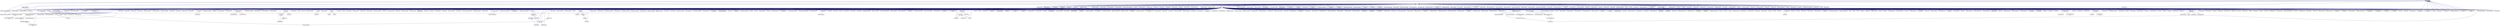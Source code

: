 digraph "local_lcos.hpp"
{
  edge [fontname="Helvetica",fontsize="10",labelfontname="Helvetica",labelfontsize="10"];
  node [fontname="Helvetica",fontsize="10",shape=record];
  Node397 [label="local_lcos.hpp",height=0.2,width=0.4,color="black", fillcolor="grey75", style="filled", fontcolor="black"];
  Node397 -> Node398 [dir="back",color="midnightblue",fontsize="10",style="solid",fontname="Helvetica"];
  Node398 [label="template_function_accumulator.hpp",height=0.2,width=0.4,color="black", fillcolor="white", style="filled",URL="$d7/da6/server_2template__function__accumulator_8hpp.html"];
  Node398 -> Node399 [dir="back",color="midnightblue",fontsize="10",style="solid",fontname="Helvetica"];
  Node399 [label="template_function_accumulator.cpp",height=0.2,width=0.4,color="black", fillcolor="white", style="filled",URL="$d5/d02/template__function__accumulator_8cpp.html"];
  Node398 -> Node400 [dir="back",color="midnightblue",fontsize="10",style="solid",fontname="Helvetica"];
  Node400 [label="template_function_accumulator.hpp",height=0.2,width=0.4,color="black", fillcolor="white", style="filled",URL="$d3/de9/template__function__accumulator_8hpp.html"];
  Node400 -> Node401 [dir="back",color="midnightblue",fontsize="10",style="solid",fontname="Helvetica"];
  Node401 [label="template_function_accumulator\l_client.cpp",height=0.2,width=0.4,color="black", fillcolor="white", style="filled",URL="$d0/dc6/template__function__accumulator__client_8cpp.html"];
  Node397 -> Node402 [dir="back",color="midnightblue",fontsize="10",style="solid",fontname="Helvetica"];
  Node402 [label="allgather_and_gate.hpp",height=0.2,width=0.4,color="black", fillcolor="white", style="filled",URL="$d9/dbb/allgather__and__gate_8hpp.html"];
  Node402 -> Node403 [dir="back",color="midnightblue",fontsize="10",style="solid",fontname="Helvetica"];
  Node403 [label="allgather_module.cpp",height=0.2,width=0.4,color="black", fillcolor="white", style="filled",URL="$df/de4/allgather__module_8cpp.html"];
  Node402 -> Node404 [dir="back",color="midnightblue",fontsize="10",style="solid",fontname="Helvetica"];
  Node404 [label="allgather_and_gate.cpp",height=0.2,width=0.4,color="black", fillcolor="white", style="filled",URL="$d1/d56/allgather__and__gate_8cpp.html"];
  Node402 -> Node405 [dir="back",color="midnightblue",fontsize="10",style="solid",fontname="Helvetica"];
  Node405 [label="ag_client.cpp",height=0.2,width=0.4,color="black", fillcolor="white", style="filled",URL="$d4/d5d/ag__client_8cpp.html"];
  Node397 -> Node406 [dir="back",color="midnightblue",fontsize="10",style="solid",fontname="Helvetica"];
  Node406 [label="simple_central_tuplespace.hpp",height=0.2,width=0.4,color="black", fillcolor="white", style="filled",URL="$db/d69/server_2simple__central__tuplespace_8hpp.html"];
  Node406 -> Node407 [dir="back",color="midnightblue",fontsize="10",style="solid",fontname="Helvetica"];
  Node407 [label="simple_central_tuplespace.cpp",height=0.2,width=0.4,color="black", fillcolor="white", style="filled",URL="$d3/dec/simple__central__tuplespace_8cpp.html"];
  Node406 -> Node408 [dir="back",color="midnightblue",fontsize="10",style="solid",fontname="Helvetica"];
  Node408 [label="simple_central_tuplespace.hpp",height=0.2,width=0.4,color="black", fillcolor="white", style="filled",URL="$d0/d4b/stubs_2simple__central__tuplespace_8hpp.html"];
  Node408 -> Node409 [dir="back",color="midnightblue",fontsize="10",style="solid",fontname="Helvetica"];
  Node409 [label="simple_central_tuplespace.hpp",height=0.2,width=0.4,color="black", fillcolor="white", style="filled",URL="$d5/ddd/simple__central__tuplespace_8hpp.html"];
  Node409 -> Node410 [dir="back",color="midnightblue",fontsize="10",style="solid",fontname="Helvetica"];
  Node410 [label="simple_central_tuplespace\l_client.cpp",height=0.2,width=0.4,color="black", fillcolor="white", style="filled",URL="$d1/d7b/simple__central__tuplespace__client_8cpp.html"];
  Node397 -> Node411 [dir="back",color="midnightblue",fontsize="10",style="solid",fontname="Helvetica"];
  Node411 [label="lcos.hpp",height=0.2,width=0.4,color="black", fillcolor="white", style="filled",URL="$d5/deb/lcos_8hpp.html"];
  Node411 -> Node404 [dir="back",color="midnightblue",fontsize="10",style="solid",fontname="Helvetica"];
  Node411 -> Node412 [dir="back",color="midnightblue",fontsize="10",style="solid",fontname="Helvetica"];
  Node412 [label="apex_balance.cpp",height=0.2,width=0.4,color="black", fillcolor="white", style="filled",URL="$d4/d8e/apex__balance_8cpp.html"];
  Node411 -> Node413 [dir="back",color="midnightblue",fontsize="10",style="solid",fontname="Helvetica"];
  Node413 [label="apex_policy_engine\l_active_thread_count.cpp",height=0.2,width=0.4,color="black", fillcolor="white", style="filled",URL="$d5/d01/apex__policy__engine__active__thread__count_8cpp.html"];
  Node411 -> Node414 [dir="back",color="midnightblue",fontsize="10",style="solid",fontname="Helvetica"];
  Node414 [label="apex_policy_engine\l_events.cpp",height=0.2,width=0.4,color="black", fillcolor="white", style="filled",URL="$df/d0f/apex__policy__engine__events_8cpp.html"];
  Node411 -> Node415 [dir="back",color="midnightblue",fontsize="10",style="solid",fontname="Helvetica"];
  Node415 [label="apex_policy_engine\l_periodic.cpp",height=0.2,width=0.4,color="black", fillcolor="white", style="filled",URL="$d5/d7b/apex__policy__engine__periodic_8cpp.html"];
  Node411 -> Node416 [dir="back",color="midnightblue",fontsize="10",style="solid",fontname="Helvetica"];
  Node416 [label="heartbeat.cpp",height=0.2,width=0.4,color="black", fillcolor="white", style="filled",URL="$d8/d98/heartbeat_8cpp.html"];
  Node411 -> Node417 [dir="back",color="midnightblue",fontsize="10",style="solid",fontname="Helvetica"];
  Node417 [label="hello_world_component.hpp",height=0.2,width=0.4,color="black", fillcolor="white", style="filled",URL="$df/df0/hello__world__component_8hpp.html"];
  Node417 -> Node418 [dir="back",color="midnightblue",fontsize="10",style="solid",fontname="Helvetica"];
  Node418 [label="hello_world_client.cpp",height=0.2,width=0.4,color="black", fillcolor="white", style="filled",URL="$d5/da6/hello__world__client_8cpp.html"];
  Node417 -> Node419 [dir="back",color="midnightblue",fontsize="10",style="solid",fontname="Helvetica"];
  Node419 [label="hello_world_component.cpp",height=0.2,width=0.4,color="black", fillcolor="white", style="filled",URL="$d8/daa/hello__world__component_8cpp.html"];
  Node411 -> Node420 [dir="back",color="midnightblue",fontsize="10",style="solid",fontname="Helvetica"];
  Node420 [label="row.hpp",height=0.2,width=0.4,color="black", fillcolor="white", style="filled",URL="$dc/d69/row_8hpp.html"];
  Node420 -> Node421 [dir="back",color="midnightblue",fontsize="10",style="solid",fontname="Helvetica"];
  Node421 [label="grid.hpp",height=0.2,width=0.4,color="red", fillcolor="white", style="filled",URL="$dc/d8a/grid_8hpp.html"];
  Node421 -> Node422 [dir="back",color="midnightblue",fontsize="10",style="solid",fontname="Helvetica"];
  Node422 [label="jacobi.cpp",height=0.2,width=0.4,color="black", fillcolor="white", style="filled",URL="$d2/d27/jacobi_8cpp.html"];
  Node421 -> Node423 [dir="back",color="midnightblue",fontsize="10",style="solid",fontname="Helvetica"];
  Node423 [label="solver.hpp",height=0.2,width=0.4,color="red", fillcolor="white", style="filled",URL="$db/d9a/server_2solver_8hpp.html"];
  Node423 -> Node425 [dir="back",color="midnightblue",fontsize="10",style="solid",fontname="Helvetica"];
  Node425 [label="solver.cpp",height=0.2,width=0.4,color="black", fillcolor="white", style="filled",URL="$d6/d94/solver_8cpp.html"];
  Node421 -> Node426 [dir="back",color="midnightblue",fontsize="10",style="solid",fontname="Helvetica"];
  Node426 [label="grid.cpp",height=0.2,width=0.4,color="black", fillcolor="white", style="filled",URL="$d6/d1b/jacobi__component_2grid_8cpp.html"];
  Node420 -> Node427 [dir="back",color="midnightblue",fontsize="10",style="solid",fontname="Helvetica"];
  Node427 [label="stencil_iterator.hpp",height=0.2,width=0.4,color="black", fillcolor="white", style="filled",URL="$dc/d5c/server_2stencil__iterator_8hpp.html"];
  Node427 -> Node423 [dir="back",color="midnightblue",fontsize="10",style="solid",fontname="Helvetica"];
  Node427 -> Node428 [dir="back",color="midnightblue",fontsize="10",style="solid",fontname="Helvetica"];
  Node428 [label="stencil_iterator.cpp",height=0.2,width=0.4,color="black", fillcolor="white", style="filled",URL="$d6/de1/server_2stencil__iterator_8cpp.html"];
  Node427 -> Node429 [dir="back",color="midnightblue",fontsize="10",style="solid",fontname="Helvetica"];
  Node429 [label="stencil_iterator.cpp",height=0.2,width=0.4,color="black", fillcolor="white", style="filled",URL="$d7/d71/stencil__iterator_8cpp.html"];
  Node420 -> Node426 [dir="back",color="midnightblue",fontsize="10",style="solid",fontname="Helvetica"];
  Node411 -> Node430 [dir="back",color="midnightblue",fontsize="10",style="solid",fontname="Helvetica"];
  Node430 [label="stencil_iterator.hpp",height=0.2,width=0.4,color="black", fillcolor="white", style="filled",URL="$d4/dc8/stencil__iterator_8hpp.html"];
  Node430 -> Node423 [dir="back",color="midnightblue",fontsize="10",style="solid",fontname="Helvetica"];
  Node430 -> Node427 [dir="back",color="midnightblue",fontsize="10",style="solid",fontname="Helvetica"];
  Node430 -> Node429 [dir="back",color="midnightblue",fontsize="10",style="solid",fontname="Helvetica"];
  Node411 -> Node427 [dir="back",color="midnightblue",fontsize="10",style="solid",fontname="Helvetica"];
  Node411 -> Node431 [dir="back",color="midnightblue",fontsize="10",style="solid",fontname="Helvetica"];
  Node431 [label="jacobi_hpx.cpp",height=0.2,width=0.4,color="black", fillcolor="white", style="filled",URL="$d8/d72/jacobi__hpx_8cpp.html"];
  Node411 -> Node432 [dir="back",color="midnightblue",fontsize="10",style="solid",fontname="Helvetica"];
  Node432 [label="jacobi_nonuniform_hpx.cpp",height=0.2,width=0.4,color="black", fillcolor="white", style="filled",URL="$de/d56/jacobi__nonuniform__hpx_8cpp.html"];
  Node411 -> Node433 [dir="back",color="midnightblue",fontsize="10",style="solid",fontname="Helvetica"];
  Node433 [label="enumerate_threads.cpp",height=0.2,width=0.4,color="black", fillcolor="white", style="filled",URL="$d3/dd4/enumerate__threads_8cpp.html"];
  Node411 -> Node434 [dir="back",color="midnightblue",fontsize="10",style="solid",fontname="Helvetica"];
  Node434 [label="fibonacci_await.cpp",height=0.2,width=0.4,color="black", fillcolor="white", style="filled",URL="$dc/d1c/fibonacci__await_8cpp.html"];
  Node411 -> Node435 [dir="back",color="midnightblue",fontsize="10",style="solid",fontname="Helvetica"];
  Node435 [label="fibonacci_dataflow.cpp",height=0.2,width=0.4,color="black", fillcolor="white", style="filled",URL="$df/d3d/fibonacci__dataflow_8cpp.html"];
  Node411 -> Node436 [dir="back",color="midnightblue",fontsize="10",style="solid",fontname="Helvetica"];
  Node436 [label="fibonacci_futures.cpp",height=0.2,width=0.4,color="black", fillcolor="white", style="filled",URL="$d6/de3/fibonacci__futures_8cpp.html"];
  Node411 -> Node437 [dir="back",color="midnightblue",fontsize="10",style="solid",fontname="Helvetica"];
  Node437 [label="fibonacci_futures_distributed.cpp",height=0.2,width=0.4,color="black", fillcolor="white", style="filled",URL="$d1/dc9/fibonacci__futures__distributed_8cpp.html"];
  Node411 -> Node438 [dir="back",color="midnightblue",fontsize="10",style="solid",fontname="Helvetica"];
  Node438 [label="fractals.cpp",height=0.2,width=0.4,color="black", fillcolor="white", style="filled",URL="$d8/d58/fractals_8cpp.html"];
  Node411 -> Node439 [dir="back",color="midnightblue",fontsize="10",style="solid",fontname="Helvetica"];
  Node439 [label="fractals_executor.cpp",height=0.2,width=0.4,color="black", fillcolor="white", style="filled",URL="$d9/da9/fractals__executor_8cpp.html"];
  Node411 -> Node440 [dir="back",color="midnightblue",fontsize="10",style="solid",fontname="Helvetica"];
  Node440 [label="fractals_struct.cpp",height=0.2,width=0.4,color="black", fillcolor="white", style="filled",URL="$d8/d2f/fractals__struct_8cpp.html"];
  Node411 -> Node441 [dir="back",color="midnightblue",fontsize="10",style="solid",fontname="Helvetica"];
  Node441 [label="hello_world.cpp",height=0.2,width=0.4,color="black", fillcolor="white", style="filled",URL="$d0/d67/hello__world_8cpp.html"];
  Node411 -> Node442 [dir="back",color="midnightblue",fontsize="10",style="solid",fontname="Helvetica"];
  Node442 [label="latch_local.cpp",height=0.2,width=0.4,color="black", fillcolor="white", style="filled",URL="$dd/dd3/latch__local_8cpp.html"];
  Node411 -> Node443 [dir="back",color="midnightblue",fontsize="10",style="solid",fontname="Helvetica"];
  Node443 [label="latch_remote.cpp",height=0.2,width=0.4,color="black", fillcolor="white", style="filled",URL="$df/d59/latch__remote_8cpp.html"];
  Node411 -> Node444 [dir="back",color="midnightblue",fontsize="10",style="solid",fontname="Helvetica"];
  Node444 [label="local_channel.cpp",height=0.2,width=0.4,color="black", fillcolor="white", style="filled",URL="$d0/d3e/local__channel_8cpp.html"];
  Node411 -> Node445 [dir="back",color="midnightblue",fontsize="10",style="solid",fontname="Helvetica"];
  Node445 [label="pingpong.cpp",height=0.2,width=0.4,color="black", fillcolor="white", style="filled",URL="$dd/d4d/pingpong_8cpp.html"];
  Node411 -> Node446 [dir="back",color="midnightblue",fontsize="10",style="solid",fontname="Helvetica"];
  Node446 [label="shared_mutex.cpp",height=0.2,width=0.4,color="black", fillcolor="white", style="filled",URL="$da/d0b/shared__mutex_8cpp.html"];
  Node411 -> Node447 [dir="back",color="midnightblue",fontsize="10",style="solid",fontname="Helvetica"];
  Node447 [label="wait_composition.cpp",height=0.2,width=0.4,color="black", fillcolor="white", style="filled",URL="$d6/d13/wait__composition_8cpp.html"];
  Node411 -> Node448 [dir="back",color="midnightblue",fontsize="10",style="solid",fontname="Helvetica"];
  Node448 [label="sheneos_compare.cpp",height=0.2,width=0.4,color="black", fillcolor="white", style="filled",URL="$dc/d11/sheneos__compare_8cpp.html"];
  Node411 -> Node449 [dir="back",color="midnightblue",fontsize="10",style="solid",fontname="Helvetica"];
  Node449 [label="spell_check_file.cpp",height=0.2,width=0.4,color="black", fillcolor="white", style="filled",URL="$df/df7/spell__check__file_8cpp.html"];
  Node411 -> Node450 [dir="back",color="midnightblue",fontsize="10",style="solid",fontname="Helvetica"];
  Node450 [label="spell_check_simple.cpp",height=0.2,width=0.4,color="black", fillcolor="white", style="filled",URL="$dd/d54/spell__check__simple_8cpp.html"];
  Node411 -> Node410 [dir="back",color="midnightblue",fontsize="10",style="solid",fontname="Helvetica"];
  Node411 -> Node451 [dir="back",color="midnightblue",fontsize="10",style="solid",fontname="Helvetica"];
  Node451 [label="hpx.hpp",height=0.2,width=0.4,color="red", fillcolor="white", style="filled",URL="$d0/daa/hpx_8hpp.html"];
  Node451 -> Node452 [dir="back",color="midnightblue",fontsize="10",style="solid",fontname="Helvetica"];
  Node452 [label="1d_stencil_1.cpp",height=0.2,width=0.4,color="black", fillcolor="white", style="filled",URL="$d2/db1/1d__stencil__1_8cpp.html"];
  Node451 -> Node453 [dir="back",color="midnightblue",fontsize="10",style="solid",fontname="Helvetica"];
  Node453 [label="1d_stencil_2.cpp",height=0.2,width=0.4,color="black", fillcolor="white", style="filled",URL="$d3/dd1/1d__stencil__2_8cpp.html"];
  Node451 -> Node454 [dir="back",color="midnightblue",fontsize="10",style="solid",fontname="Helvetica"];
  Node454 [label="1d_stencil_3.cpp",height=0.2,width=0.4,color="black", fillcolor="white", style="filled",URL="$db/d19/1d__stencil__3_8cpp.html"];
  Node451 -> Node455 [dir="back",color="midnightblue",fontsize="10",style="solid",fontname="Helvetica"];
  Node455 [label="1d_stencil_4.cpp",height=0.2,width=0.4,color="black", fillcolor="white", style="filled",URL="$d1/d7d/1d__stencil__4_8cpp.html"];
  Node451 -> Node456 [dir="back",color="midnightblue",fontsize="10",style="solid",fontname="Helvetica"];
  Node456 [label="1d_stencil_4_parallel.cpp",height=0.2,width=0.4,color="black", fillcolor="white", style="filled",URL="$d6/d05/1d__stencil__4__parallel_8cpp.html"];
  Node451 -> Node457 [dir="back",color="midnightblue",fontsize="10",style="solid",fontname="Helvetica"];
  Node457 [label="1d_stencil_4_repart.cpp",height=0.2,width=0.4,color="black", fillcolor="white", style="filled",URL="$d0/d6b/1d__stencil__4__repart_8cpp.html"];
  Node451 -> Node458 [dir="back",color="midnightblue",fontsize="10",style="solid",fontname="Helvetica"];
  Node458 [label="1d_stencil_4_throttle.cpp",height=0.2,width=0.4,color="black", fillcolor="white", style="filled",URL="$d6/de5/1d__stencil__4__throttle_8cpp.html"];
  Node451 -> Node459 [dir="back",color="midnightblue",fontsize="10",style="solid",fontname="Helvetica"];
  Node459 [label="1d_stencil_5.cpp",height=0.2,width=0.4,color="black", fillcolor="white", style="filled",URL="$d7/d2a/1d__stencil__5_8cpp.html"];
  Node451 -> Node460 [dir="back",color="midnightblue",fontsize="10",style="solid",fontname="Helvetica"];
  Node460 [label="1d_stencil_6.cpp",height=0.2,width=0.4,color="black", fillcolor="white", style="filled",URL="$db/de7/1d__stencil__6_8cpp.html"];
  Node451 -> Node461 [dir="back",color="midnightblue",fontsize="10",style="solid",fontname="Helvetica"];
  Node461 [label="1d_stencil_7.cpp",height=0.2,width=0.4,color="black", fillcolor="white", style="filled",URL="$d4/d5a/1d__stencil__7_8cpp.html"];
  Node451 -> Node462 [dir="back",color="midnightblue",fontsize="10",style="solid",fontname="Helvetica"];
  Node462 [label="1d_stencil_8.cpp",height=0.2,width=0.4,color="black", fillcolor="white", style="filled",URL="$df/de0/1d__stencil__8_8cpp.html"];
  Node451 -> Node463 [dir="back",color="midnightblue",fontsize="10",style="solid",fontname="Helvetica"];
  Node463 [label="accumulator.cpp",height=0.2,width=0.4,color="black", fillcolor="white", style="filled",URL="$d1/d81/accumulator_8cpp.html"];
  Node451 -> Node464 [dir="back",color="midnightblue",fontsize="10",style="solid",fontname="Helvetica"];
  Node464 [label="accumulator.hpp",height=0.2,width=0.4,color="red", fillcolor="white", style="filled",URL="$d4/d9d/server_2accumulator_8hpp.html"];
  Node464 -> Node463 [dir="back",color="midnightblue",fontsize="10",style="solid",fontname="Helvetica"];
  Node451 -> Node398 [dir="back",color="midnightblue",fontsize="10",style="solid",fontname="Helvetica"];
  Node451 -> Node467 [dir="back",color="midnightblue",fontsize="10",style="solid",fontname="Helvetica"];
  Node467 [label="template_accumulator.cpp",height=0.2,width=0.4,color="black", fillcolor="white", style="filled",URL="$d0/d4a/template__accumulator_8cpp.html"];
  Node451 -> Node399 [dir="back",color="midnightblue",fontsize="10",style="solid",fontname="Helvetica"];
  Node451 -> Node400 [dir="back",color="midnightblue",fontsize="10",style="solid",fontname="Helvetica"];
  Node451 -> Node403 [dir="back",color="midnightblue",fontsize="10",style="solid",fontname="Helvetica"];
  Node451 -> Node468 [dir="back",color="midnightblue",fontsize="10",style="solid",fontname="Helvetica"];
  Node468 [label="allgather.cpp",height=0.2,width=0.4,color="black", fillcolor="white", style="filled",URL="$d7/d06/allgather_8cpp.html"];
  Node451 -> Node404 [dir="back",color="midnightblue",fontsize="10",style="solid",fontname="Helvetica"];
  Node451 -> Node405 [dir="back",color="midnightblue",fontsize="10",style="solid",fontname="Helvetica"];
  Node451 -> Node469 [dir="back",color="midnightblue",fontsize="10",style="solid",fontname="Helvetica"];
  Node469 [label="hpx_thread_phase.cpp",height=0.2,width=0.4,color="black", fillcolor="white", style="filled",URL="$d5/dca/hpx__thread__phase_8cpp.html"];
  Node451 -> Node470 [dir="back",color="midnightblue",fontsize="10",style="solid",fontname="Helvetica"];
  Node470 [label="os_thread_num.cpp",height=0.2,width=0.4,color="black", fillcolor="white", style="filled",URL="$d2/dfb/os__thread__num_8cpp.html"];
  Node451 -> Node471 [dir="back",color="midnightblue",fontsize="10",style="solid",fontname="Helvetica"];
  Node471 [label="cancelable_action.cpp",height=0.2,width=0.4,color="black", fillcolor="white", style="filled",URL="$d5/d0c/cancelable__action_8cpp.html"];
  Node451 -> Node472 [dir="back",color="midnightblue",fontsize="10",style="solid",fontname="Helvetica"];
  Node472 [label="cancelable_action.hpp",height=0.2,width=0.4,color="black", fillcolor="white", style="filled",URL="$d5/d4d/server_2cancelable__action_8hpp.html"];
  Node472 -> Node471 [dir="back",color="midnightblue",fontsize="10",style="solid",fontname="Helvetica"];
  Node472 -> Node473 [dir="back",color="midnightblue",fontsize="10",style="solid",fontname="Helvetica"];
  Node473 [label="cancelable_action.hpp",height=0.2,width=0.4,color="red", fillcolor="white", style="filled",URL="$d0/da3/stubs_2cancelable__action_8hpp.html"];
  Node451 -> Node473 [dir="back",color="midnightblue",fontsize="10",style="solid",fontname="Helvetica"];
  Node451 -> Node475 [dir="back",color="midnightblue",fontsize="10",style="solid",fontname="Helvetica"];
  Node475 [label="cancelable_action_client.cpp",height=0.2,width=0.4,color="black", fillcolor="white", style="filled",URL="$d1/db8/cancelable__action__client_8cpp.html"];
  Node451 -> Node476 [dir="back",color="midnightblue",fontsize="10",style="solid",fontname="Helvetica"];
  Node476 [label="cublas_matmul.cpp",height=0.2,width=0.4,color="black", fillcolor="white", style="filled",URL="$dd/d84/cublas__matmul_8cpp.html"];
  Node451 -> Node477 [dir="back",color="midnightblue",fontsize="10",style="solid",fontname="Helvetica"];
  Node477 [label="win_perf_counters.cpp",height=0.2,width=0.4,color="black", fillcolor="white", style="filled",URL="$d8/d11/win__perf__counters_8cpp.html"];
  Node451 -> Node478 [dir="back",color="midnightblue",fontsize="10",style="solid",fontname="Helvetica"];
  Node478 [label="win_perf_counters.hpp",height=0.2,width=0.4,color="black", fillcolor="white", style="filled",URL="$d5/da7/win__perf__counters_8hpp.html"];
  Node451 -> Node417 [dir="back",color="midnightblue",fontsize="10",style="solid",fontname="Helvetica"];
  Node451 -> Node479 [dir="back",color="midnightblue",fontsize="10",style="solid",fontname="Helvetica"];
  Node479 [label="interpolate1d.cpp",height=0.2,width=0.4,color="black", fillcolor="white", style="filled",URL="$d0/d05/interpolate1d_8cpp.html"];
  Node451 -> Node480 [dir="back",color="midnightblue",fontsize="10",style="solid",fontname="Helvetica"];
  Node480 [label="partition.hpp",height=0.2,width=0.4,color="black", fillcolor="white", style="filled",URL="$d0/d7a/examples_2interpolate1d_2interpolate1d_2partition_8hpp.html"];
  Node480 -> Node479 [dir="back",color="midnightblue",fontsize="10",style="solid",fontname="Helvetica"];
  Node480 -> Node481 [dir="back",color="midnightblue",fontsize="10",style="solid",fontname="Helvetica"];
  Node481 [label="interpolate1d.hpp",height=0.2,width=0.4,color="red", fillcolor="white", style="filled",URL="$d4/dc7/interpolate1d_8hpp.html"];
  Node481 -> Node479 [dir="back",color="midnightblue",fontsize="10",style="solid",fontname="Helvetica"];
  Node451 -> Node483 [dir="back",color="midnightblue",fontsize="10",style="solid",fontname="Helvetica"];
  Node483 [label="partition.hpp",height=0.2,width=0.4,color="black", fillcolor="white", style="filled",URL="$d0/dff/examples_2interpolate1d_2interpolate1d_2server_2partition_8hpp.html"];
  Node483 -> Node480 [dir="back",color="midnightblue",fontsize="10",style="solid",fontname="Helvetica"];
  Node483 -> Node484 [dir="back",color="midnightblue",fontsize="10",style="solid",fontname="Helvetica"];
  Node484 [label="partition.cpp",height=0.2,width=0.4,color="black", fillcolor="white", style="filled",URL="$d0/d4f/examples_2interpolate1d_2interpolate1d_2server_2partition_8cpp.html"];
  Node451 -> Node481 [dir="back",color="midnightblue",fontsize="10",style="solid",fontname="Helvetica"];
  Node451 -> Node485 [dir="back",color="midnightblue",fontsize="10",style="solid",fontname="Helvetica"];
  Node485 [label="read_values.cpp",height=0.2,width=0.4,color="black", fillcolor="white", style="filled",URL="$d0/d8c/interpolate1d_2interpolate1d_2read__values_8cpp.html"];
  Node451 -> Node484 [dir="back",color="midnightblue",fontsize="10",style="solid",fontname="Helvetica"];
  Node451 -> Node422 [dir="back",color="midnightblue",fontsize="10",style="solid",fontname="Helvetica"];
  Node451 -> Node426 [dir="back",color="midnightblue",fontsize="10",style="solid",fontname="Helvetica"];
  Node451 -> Node486 [dir="back",color="midnightblue",fontsize="10",style="solid",fontname="Helvetica"];
  Node486 [label="row.cpp",height=0.2,width=0.4,color="black", fillcolor="white", style="filled",URL="$d3/d86/server_2row_8cpp.html"];
  Node451 -> Node425 [dir="back",color="midnightblue",fontsize="10",style="solid",fontname="Helvetica"];
  Node451 -> Node428 [dir="back",color="midnightblue",fontsize="10",style="solid",fontname="Helvetica"];
  Node451 -> Node429 [dir="back",color="midnightblue",fontsize="10",style="solid",fontname="Helvetica"];
  Node451 -> Node487 [dir="back",color="midnightblue",fontsize="10",style="solid",fontname="Helvetica"];
  Node487 [label="jacobi.cpp",height=0.2,width=0.4,color="black", fillcolor="white", style="filled",URL="$d3/d44/smp_2jacobi_8cpp.html"];
  Node451 -> Node431 [dir="back",color="midnightblue",fontsize="10",style="solid",fontname="Helvetica"];
  Node451 -> Node488 [dir="back",color="midnightblue",fontsize="10",style="solid",fontname="Helvetica"];
  Node488 [label="jacobi_nonuniform.cpp",height=0.2,width=0.4,color="black", fillcolor="white", style="filled",URL="$dd/ddc/jacobi__nonuniform_8cpp.html"];
  Node451 -> Node432 [dir="back",color="midnightblue",fontsize="10",style="solid",fontname="Helvetica"];
  Node451 -> Node489 [dir="back",color="midnightblue",fontsize="10",style="solid",fontname="Helvetica"];
  Node489 [label="nqueen.cpp",height=0.2,width=0.4,color="black", fillcolor="white", style="filled",URL="$db/dca/nqueen_8cpp.html"];
  Node451 -> Node490 [dir="back",color="midnightblue",fontsize="10",style="solid",fontname="Helvetica"];
  Node490 [label="nqueen.hpp",height=0.2,width=0.4,color="red", fillcolor="white", style="filled",URL="$de/d58/server_2nqueen_8hpp.html"];
  Node490 -> Node489 [dir="back",color="midnightblue",fontsize="10",style="solid",fontname="Helvetica"];
  Node451 -> Node493 [dir="back",color="midnightblue",fontsize="10",style="solid",fontname="Helvetica"];
  Node493 [label="nqueen_client.cpp",height=0.2,width=0.4,color="black", fillcolor="white", style="filled",URL="$d3/d5e/nqueen__client_8cpp.html"];
  Node451 -> Node494 [dir="back",color="midnightblue",fontsize="10",style="solid",fontname="Helvetica"];
  Node494 [label="sine.cpp",height=0.2,width=0.4,color="black", fillcolor="white", style="filled",URL="$d3/d0d/server_2sine_8cpp.html"];
  Node451 -> Node495 [dir="back",color="midnightblue",fontsize="10",style="solid",fontname="Helvetica"];
  Node495 [label="sine.hpp",height=0.2,width=0.4,color="black", fillcolor="white", style="filled",URL="$d8/dac/sine_8hpp.html"];
  Node495 -> Node494 [dir="back",color="midnightblue",fontsize="10",style="solid",fontname="Helvetica"];
  Node495 -> Node496 [dir="back",color="midnightblue",fontsize="10",style="solid",fontname="Helvetica"];
  Node496 [label="sine.cpp",height=0.2,width=0.4,color="black", fillcolor="white", style="filled",URL="$d5/dd8/sine_8cpp.html"];
  Node451 -> Node496 [dir="back",color="midnightblue",fontsize="10",style="solid",fontname="Helvetica"];
  Node451 -> Node497 [dir="back",color="midnightblue",fontsize="10",style="solid",fontname="Helvetica"];
  Node497 [label="sine_client.cpp",height=0.2,width=0.4,color="black", fillcolor="white", style="filled",URL="$db/d62/sine__client_8cpp.html"];
  Node451 -> Node498 [dir="back",color="midnightblue",fontsize="10",style="solid",fontname="Helvetica"];
  Node498 [label="qt.cpp",height=0.2,width=0.4,color="black", fillcolor="white", style="filled",URL="$df/d90/qt_8cpp.html"];
  Node451 -> Node499 [dir="back",color="midnightblue",fontsize="10",style="solid",fontname="Helvetica"];
  Node499 [label="queue_client.cpp",height=0.2,width=0.4,color="black", fillcolor="white", style="filled",URL="$d7/d96/queue__client_8cpp.html"];
  Node451 -> Node500 [dir="back",color="midnightblue",fontsize="10",style="solid",fontname="Helvetica"];
  Node500 [label="customize_async.cpp",height=0.2,width=0.4,color="black", fillcolor="white", style="filled",URL="$d0/d82/customize__async_8cpp.html"];
  Node451 -> Node501 [dir="back",color="midnightblue",fontsize="10",style="solid",fontname="Helvetica"];
  Node501 [label="data_actions.cpp",height=0.2,width=0.4,color="black", fillcolor="white", style="filled",URL="$dc/d68/data__actions_8cpp.html"];
  Node451 -> Node502 [dir="back",color="midnightblue",fontsize="10",style="solid",fontname="Helvetica"];
  Node502 [label="error_handling.cpp",height=0.2,width=0.4,color="black", fillcolor="white", style="filled",URL="$d9/d96/error__handling_8cpp.html"];
  Node451 -> Node503 [dir="back",color="midnightblue",fontsize="10",style="solid",fontname="Helvetica"];
  Node503 [label="event_synchronization.cpp",height=0.2,width=0.4,color="black", fillcolor="white", style="filled",URL="$d0/d35/event__synchronization_8cpp.html"];
  Node451 -> Node504 [dir="back",color="midnightblue",fontsize="10",style="solid",fontname="Helvetica"];
  Node504 [label="factorial.cpp",height=0.2,width=0.4,color="black", fillcolor="white", style="filled",URL="$d9/d00/factorial_8cpp.html"];
  Node451 -> Node505 [dir="back",color="midnightblue",fontsize="10",style="solid",fontname="Helvetica"];
  Node505 [label="file_serialization.cpp",height=0.2,width=0.4,color="black", fillcolor="white", style="filled",URL="$de/d58/file__serialization_8cpp.html"];
  Node451 -> Node506 [dir="back",color="midnightblue",fontsize="10",style="solid",fontname="Helvetica"];
  Node506 [label="init_globally.cpp",height=0.2,width=0.4,color="black", fillcolor="white", style="filled",URL="$d6/dad/init__globally_8cpp.html"];
  Node451 -> Node507 [dir="back",color="midnightblue",fontsize="10",style="solid",fontname="Helvetica"];
  Node507 [label="interest_calculator.cpp",height=0.2,width=0.4,color="black", fillcolor="white", style="filled",URL="$d2/d86/interest__calculator_8cpp.html"];
  Node451 -> Node508 [dir="back",color="midnightblue",fontsize="10",style="solid",fontname="Helvetica"];
  Node508 [label="non_atomic_rma.cpp",height=0.2,width=0.4,color="black", fillcolor="white", style="filled",URL="$d7/d8b/non__atomic__rma_8cpp.html"];
  Node451 -> Node509 [dir="back",color="midnightblue",fontsize="10",style="solid",fontname="Helvetica"];
  Node509 [label="partitioned_vector\l_spmd_foreach.cpp",height=0.2,width=0.4,color="black", fillcolor="white", style="filled",URL="$db/d7c/partitioned__vector__spmd__foreach_8cpp.html"];
  Node451 -> Node510 [dir="back",color="midnightblue",fontsize="10",style="solid",fontname="Helvetica"];
  Node510 [label="pipeline1.cpp",height=0.2,width=0.4,color="black", fillcolor="white", style="filled",URL="$d5/d77/pipeline1_8cpp.html"];
  Node451 -> Node511 [dir="back",color="midnightblue",fontsize="10",style="solid",fontname="Helvetica"];
  Node511 [label="quicksort.cpp",height=0.2,width=0.4,color="black", fillcolor="white", style="filled",URL="$d3/d1e/quicksort_8cpp.html"];
  Node451 -> Node512 [dir="back",color="midnightblue",fontsize="10",style="solid",fontname="Helvetica"];
  Node512 [label="receive_buffer.cpp",height=0.2,width=0.4,color="black", fillcolor="white", style="filled",URL="$d7/d10/receive__buffer_8cpp.html"];
  Node451 -> Node513 [dir="back",color="midnightblue",fontsize="10",style="solid",fontname="Helvetica"];
  Node513 [label="safe_object.cpp",height=0.2,width=0.4,color="black", fillcolor="white", style="filled",URL="$dd/d52/safe__object_8cpp.html"];
  Node451 -> Node514 [dir="back",color="midnightblue",fontsize="10",style="solid",fontname="Helvetica"];
  Node514 [label="sort_by_key_demo.cpp",height=0.2,width=0.4,color="black", fillcolor="white", style="filled",URL="$da/d20/sort__by__key__demo_8cpp.html"];
  Node451 -> Node515 [dir="back",color="midnightblue",fontsize="10",style="solid",fontname="Helvetica"];
  Node515 [label="timed_wake.cpp",height=0.2,width=0.4,color="black", fillcolor="white", style="filled",URL="$d8/df9/timed__wake_8cpp.html"];
  Node451 -> Node516 [dir="back",color="midnightblue",fontsize="10",style="solid",fontname="Helvetica"];
  Node516 [label="vector_counting_dotproduct.cpp",height=0.2,width=0.4,color="black", fillcolor="white", style="filled",URL="$df/de9/vector__counting__dotproduct_8cpp.html"];
  Node451 -> Node517 [dir="back",color="midnightblue",fontsize="10",style="solid",fontname="Helvetica"];
  Node517 [label="vector_zip_dotproduct.cpp",height=0.2,width=0.4,color="black", fillcolor="white", style="filled",URL="$dc/d18/vector__zip__dotproduct_8cpp.html"];
  Node451 -> Node518 [dir="back",color="midnightblue",fontsize="10",style="solid",fontname="Helvetica"];
  Node518 [label="zerocopy_rdma.cpp",height=0.2,width=0.4,color="black", fillcolor="white", style="filled",URL="$d1/dad/zerocopy__rdma_8cpp.html"];
  Node451 -> Node519 [dir="back",color="midnightblue",fontsize="10",style="solid",fontname="Helvetica"];
  Node519 [label="random_mem_access.cpp",height=0.2,width=0.4,color="black", fillcolor="white", style="filled",URL="$d1/d51/random__mem__access_8cpp.html"];
  Node451 -> Node520 [dir="back",color="midnightblue",fontsize="10",style="solid",fontname="Helvetica"];
  Node520 [label="random_mem_access.hpp",height=0.2,width=0.4,color="red", fillcolor="white", style="filled",URL="$d0/d19/server_2random__mem__access_8hpp.html"];
  Node520 -> Node519 [dir="back",color="midnightblue",fontsize="10",style="solid",fontname="Helvetica"];
  Node451 -> Node523 [dir="back",color="midnightblue",fontsize="10",style="solid",fontname="Helvetica"];
  Node523 [label="random_mem_access_client.cpp",height=0.2,width=0.4,color="black", fillcolor="white", style="filled",URL="$df/d1b/random__mem__access__client_8cpp.html"];
  Node451 -> Node524 [dir="back",color="midnightblue",fontsize="10",style="solid",fontname="Helvetica"];
  Node524 [label="oversubscribing_resource\l_partitioner.cpp",height=0.2,width=0.4,color="black", fillcolor="white", style="filled",URL="$dd/dee/oversubscribing__resource__partitioner_8cpp.html"];
  Node451 -> Node525 [dir="back",color="midnightblue",fontsize="10",style="solid",fontname="Helvetica"];
  Node525 [label="simple_resource_partitioner.cpp",height=0.2,width=0.4,color="black", fillcolor="white", style="filled",URL="$d5/df9/simple__resource__partitioner_8cpp.html"];
  Node451 -> Node526 [dir="back",color="midnightblue",fontsize="10",style="solid",fontname="Helvetica"];
  Node526 [label="dimension.hpp",height=0.2,width=0.4,color="red", fillcolor="white", style="filled",URL="$d6/d39/sheneos_2sheneos_2dimension_8hpp.html"];
  Node526 -> Node532 [dir="back",color="midnightblue",fontsize="10",style="solid",fontname="Helvetica"];
  Node532 [label="partition3d.hpp",height=0.2,width=0.4,color="black", fillcolor="white", style="filled",URL="$dd/dbf/server_2partition3d_8hpp.html"];
  Node532 -> Node533 [dir="back",color="midnightblue",fontsize="10",style="solid",fontname="Helvetica"];
  Node533 [label="partition3d.hpp",height=0.2,width=0.4,color="black", fillcolor="white", style="filled",URL="$d1/d50/partition3d_8hpp.html"];
  Node533 -> Node529 [dir="back",color="midnightblue",fontsize="10",style="solid",fontname="Helvetica"];
  Node529 [label="interpolator.cpp",height=0.2,width=0.4,color="black", fillcolor="white", style="filled",URL="$d5/d02/interpolator_8cpp.html"];
  Node533 -> Node534 [dir="back",color="midnightblue",fontsize="10",style="solid",fontname="Helvetica"];
  Node534 [label="interpolator.hpp",height=0.2,width=0.4,color="red", fillcolor="white", style="filled",URL="$dc/d3b/interpolator_8hpp.html"];
  Node534 -> Node529 [dir="back",color="midnightblue",fontsize="10",style="solid",fontname="Helvetica"];
  Node534 -> Node448 [dir="back",color="midnightblue",fontsize="10",style="solid",fontname="Helvetica"];
  Node534 -> Node536 [dir="back",color="midnightblue",fontsize="10",style="solid",fontname="Helvetica"];
  Node536 [label="sheneos_test.cpp",height=0.2,width=0.4,color="black", fillcolor="white", style="filled",URL="$d4/d6e/sheneos__test_8cpp.html"];
  Node532 -> Node531 [dir="back",color="midnightblue",fontsize="10",style="solid",fontname="Helvetica"];
  Node531 [label="partition3d.cpp",height=0.2,width=0.4,color="black", fillcolor="white", style="filled",URL="$de/d70/partition3d_8cpp.html"];
  Node451 -> Node529 [dir="back",color="midnightblue",fontsize="10",style="solid",fontname="Helvetica"];
  Node451 -> Node533 [dir="back",color="midnightblue",fontsize="10",style="solid",fontname="Helvetica"];
  Node451 -> Node532 [dir="back",color="midnightblue",fontsize="10",style="solid",fontname="Helvetica"];
  Node451 -> Node534 [dir="back",color="midnightblue",fontsize="10",style="solid",fontname="Helvetica"];
  Node451 -> Node537 [dir="back",color="midnightblue",fontsize="10",style="solid",fontname="Helvetica"];
  Node537 [label="configuration.hpp",height=0.2,width=0.4,color="red", fillcolor="white", style="filled",URL="$dc/d0a/configuration_8hpp.html"];
  Node537 -> Node534 [dir="back",color="midnightblue",fontsize="10",style="solid",fontname="Helvetica"];
  Node451 -> Node530 [dir="back",color="midnightblue",fontsize="10",style="solid",fontname="Helvetica"];
  Node530 [label="read_values.cpp",height=0.2,width=0.4,color="black", fillcolor="white", style="filled",URL="$d7/da4/sheneos_2sheneos_2read__values_8cpp.html"];
  Node451 -> Node531 [dir="back",color="midnightblue",fontsize="10",style="solid",fontname="Helvetica"];
  Node451 -> Node536 [dir="back",color="midnightblue",fontsize="10",style="solid",fontname="Helvetica"];
  Node451 -> Node539 [dir="back",color="midnightblue",fontsize="10",style="solid",fontname="Helvetica"];
  Node539 [label="startup_shutdown.cpp",height=0.2,width=0.4,color="black", fillcolor="white", style="filled",URL="$d3/dfc/server_2startup__shutdown_8cpp.html"];
  Node451 -> Node540 [dir="back",color="midnightblue",fontsize="10",style="solid",fontname="Helvetica"];
  Node540 [label="startup_shutdown.cpp",height=0.2,width=0.4,color="black", fillcolor="white", style="filled",URL="$d0/ddb/startup__shutdown_8cpp.html"];
  Node451 -> Node541 [dir="back",color="midnightblue",fontsize="10",style="solid",fontname="Helvetica"];
  Node541 [label="spin.cpp",height=0.2,width=0.4,color="black", fillcolor="white", style="filled",URL="$d7/df2/spin_8cpp.html"];
  Node451 -> Node542 [dir="back",color="midnightblue",fontsize="10",style="solid",fontname="Helvetica"];
  Node542 [label="throttle.cpp",height=0.2,width=0.4,color="black", fillcolor="white", style="filled",URL="$de/d56/server_2throttle_8cpp.html"];
  Node451 -> Node543 [dir="back",color="midnightblue",fontsize="10",style="solid",fontname="Helvetica"];
  Node543 [label="throttle.hpp",height=0.2,width=0.4,color="black", fillcolor="white", style="filled",URL="$db/dc9/server_2throttle_8hpp.html"];
  Node543 -> Node542 [dir="back",color="midnightblue",fontsize="10",style="solid",fontname="Helvetica"];
  Node543 -> Node544 [dir="back",color="midnightblue",fontsize="10",style="solid",fontname="Helvetica"];
  Node544 [label="throttle.hpp",height=0.2,width=0.4,color="black", fillcolor="white", style="filled",URL="$d5/dec/stubs_2throttle_8hpp.html"];
  Node544 -> Node545 [dir="back",color="midnightblue",fontsize="10",style="solid",fontname="Helvetica"];
  Node545 [label="throttle.hpp",height=0.2,width=0.4,color="red", fillcolor="white", style="filled",URL="$d2/d2e/throttle_8hpp.html"];
  Node545 -> Node546 [dir="back",color="midnightblue",fontsize="10",style="solid",fontname="Helvetica"];
  Node546 [label="throttle.cpp",height=0.2,width=0.4,color="black", fillcolor="white", style="filled",URL="$db/d02/throttle_8cpp.html"];
  Node451 -> Node544 [dir="back",color="midnightblue",fontsize="10",style="solid",fontname="Helvetica"];
  Node451 -> Node546 [dir="back",color="midnightblue",fontsize="10",style="solid",fontname="Helvetica"];
  Node451 -> Node545 [dir="back",color="midnightblue",fontsize="10",style="solid",fontname="Helvetica"];
  Node451 -> Node548 [dir="back",color="midnightblue",fontsize="10",style="solid",fontname="Helvetica"];
  Node548 [label="transpose_await.cpp",height=0.2,width=0.4,color="black", fillcolor="white", style="filled",URL="$de/d68/transpose__await_8cpp.html"];
  Node451 -> Node549 [dir="back",color="midnightblue",fontsize="10",style="solid",fontname="Helvetica"];
  Node549 [label="transpose_block.cpp",height=0.2,width=0.4,color="black", fillcolor="white", style="filled",URL="$d0/de1/transpose__block_8cpp.html"];
  Node451 -> Node550 [dir="back",color="midnightblue",fontsize="10",style="solid",fontname="Helvetica"];
  Node550 [label="transpose_block_numa.cpp",height=0.2,width=0.4,color="black", fillcolor="white", style="filled",URL="$dd/d3b/transpose__block__numa_8cpp.html"];
  Node451 -> Node551 [dir="back",color="midnightblue",fontsize="10",style="solid",fontname="Helvetica"];
  Node551 [label="transpose_serial.cpp",height=0.2,width=0.4,color="black", fillcolor="white", style="filled",URL="$db/d74/transpose__serial_8cpp.html"];
  Node451 -> Node552 [dir="back",color="midnightblue",fontsize="10",style="solid",fontname="Helvetica"];
  Node552 [label="transpose_serial_block.cpp",height=0.2,width=0.4,color="black", fillcolor="white", style="filled",URL="$d8/daa/transpose__serial__block_8cpp.html"];
  Node451 -> Node553 [dir="back",color="midnightblue",fontsize="10",style="solid",fontname="Helvetica"];
  Node553 [label="transpose_serial_vector.cpp",height=0.2,width=0.4,color="black", fillcolor="white", style="filled",URL="$d4/d04/transpose__serial__vector_8cpp.html"];
  Node451 -> Node554 [dir="back",color="midnightblue",fontsize="10",style="solid",fontname="Helvetica"];
  Node554 [label="transpose_smp.cpp",height=0.2,width=0.4,color="black", fillcolor="white", style="filled",URL="$d2/d99/transpose__smp_8cpp.html"];
  Node451 -> Node555 [dir="back",color="midnightblue",fontsize="10",style="solid",fontname="Helvetica"];
  Node555 [label="transpose_smp_block.cpp",height=0.2,width=0.4,color="black", fillcolor="white", style="filled",URL="$da/d4d/transpose__smp__block_8cpp.html"];
  Node451 -> Node406 [dir="back",color="midnightblue",fontsize="10",style="solid",fontname="Helvetica"];
  Node451 -> Node556 [dir="back",color="midnightblue",fontsize="10",style="solid",fontname="Helvetica"];
  Node556 [label="tuples_warehouse.hpp",height=0.2,width=0.4,color="black", fillcolor="white", style="filled",URL="$da/de6/tuples__warehouse_8hpp.html"];
  Node556 -> Node406 [dir="back",color="midnightblue",fontsize="10",style="solid",fontname="Helvetica"];
  Node451 -> Node407 [dir="back",color="midnightblue",fontsize="10",style="solid",fontname="Helvetica"];
  Node451 -> Node557 [dir="back",color="midnightblue",fontsize="10",style="solid",fontname="Helvetica"];
  Node557 [label="hpx_runtime.cpp",height=0.2,width=0.4,color="black", fillcolor="white", style="filled",URL="$d7/d1e/hpx__runtime_8cpp.html"];
  Node451 -> Node558 [dir="back",color="midnightblue",fontsize="10",style="solid",fontname="Helvetica"];
  Node558 [label="synchronize.cpp",height=0.2,width=0.4,color="black", fillcolor="white", style="filled",URL="$da/da2/synchronize_8cpp.html"];
  Node451 -> Node559 [dir="back",color="midnightblue",fontsize="10",style="solid",fontname="Helvetica"];
  Node559 [label="agas_cache_timings.cpp",height=0.2,width=0.4,color="black", fillcolor="white", style="filled",URL="$dd/d37/agas__cache__timings_8cpp.html"];
  Node451 -> Node560 [dir="back",color="midnightblue",fontsize="10",style="solid",fontname="Helvetica"];
  Node560 [label="async_overheads.cpp",height=0.2,width=0.4,color="black", fillcolor="white", style="filled",URL="$de/da6/async__overheads_8cpp.html"];
  Node451 -> Node561 [dir="back",color="midnightblue",fontsize="10",style="solid",fontname="Helvetica"];
  Node561 [label="coroutines_call_overhead.cpp",height=0.2,width=0.4,color="black", fillcolor="white", style="filled",URL="$da/d1e/coroutines__call__overhead_8cpp.html"];
  Node451 -> Node562 [dir="back",color="midnightblue",fontsize="10",style="solid",fontname="Helvetica"];
  Node562 [label="foreach_scaling.cpp",height=0.2,width=0.4,color="black", fillcolor="white", style="filled",URL="$d4/d94/foreach__scaling_8cpp.html"];
  Node451 -> Node563 [dir="back",color="midnightblue",fontsize="10",style="solid",fontname="Helvetica"];
  Node563 [label="function_object_wrapper\l_overhead.cpp",height=0.2,width=0.4,color="black", fillcolor="white", style="filled",URL="$d5/d6f/function__object__wrapper__overhead_8cpp.html"];
  Node451 -> Node564 [dir="back",color="midnightblue",fontsize="10",style="solid",fontname="Helvetica"];
  Node564 [label="hpx_homogeneous_timed\l_task_spawn_executors.cpp",height=0.2,width=0.4,color="black", fillcolor="white", style="filled",URL="$d1/d3b/hpx__homogeneous__timed__task__spawn__executors_8cpp.html"];
  Node451 -> Node565 [dir="back",color="midnightblue",fontsize="10",style="solid",fontname="Helvetica"];
  Node565 [label="htts2_hpx.cpp",height=0.2,width=0.4,color="black", fillcolor="white", style="filled",URL="$d2/daf/htts2__hpx_8cpp.html"];
  Node451 -> Node566 [dir="back",color="midnightblue",fontsize="10",style="solid",fontname="Helvetica"];
  Node566 [label="partitioned_vector\l_foreach.cpp",height=0.2,width=0.4,color="black", fillcolor="white", style="filled",URL="$df/d5f/partitioned__vector__foreach_8cpp.html"];
  Node451 -> Node567 [dir="back",color="midnightblue",fontsize="10",style="solid",fontname="Helvetica"];
  Node567 [label="serialization_overhead.cpp",height=0.2,width=0.4,color="black", fillcolor="white", style="filled",URL="$d3/df8/serialization__overhead_8cpp.html"];
  Node451 -> Node568 [dir="back",color="midnightblue",fontsize="10",style="solid",fontname="Helvetica"];
  Node568 [label="sizeof.cpp",height=0.2,width=0.4,color="black", fillcolor="white", style="filled",URL="$d3/d0f/sizeof_8cpp.html"];
  Node451 -> Node569 [dir="back",color="midnightblue",fontsize="10",style="solid",fontname="Helvetica"];
  Node569 [label="skynet.cpp",height=0.2,width=0.4,color="black", fillcolor="white", style="filled",URL="$d0/dc3/skynet_8cpp.html"];
  Node451 -> Node570 [dir="back",color="midnightblue",fontsize="10",style="solid",fontname="Helvetica"];
  Node570 [label="stencil3_iterators.cpp",height=0.2,width=0.4,color="black", fillcolor="white", style="filled",URL="$db/d9e/stencil3__iterators_8cpp.html"];
  Node451 -> Node571 [dir="back",color="midnightblue",fontsize="10",style="solid",fontname="Helvetica"];
  Node571 [label="stream.cpp",height=0.2,width=0.4,color="black", fillcolor="white", style="filled",URL="$da/d5f/stream_8cpp.html"];
  Node451 -> Node572 [dir="back",color="midnightblue",fontsize="10",style="solid",fontname="Helvetica"];
  Node572 [label="timed_task_spawn.cpp",height=0.2,width=0.4,color="black", fillcolor="white", style="filled",URL="$df/de1/timed__task__spawn_8cpp.html"];
  Node451 -> Node573 [dir="back",color="midnightblue",fontsize="10",style="solid",fontname="Helvetica"];
  Node573 [label="transform_reduce_binary\l_scaling.cpp",height=0.2,width=0.4,color="black", fillcolor="white", style="filled",URL="$d1/dae/transform__reduce__binary__scaling_8cpp.html"];
  Node451 -> Node574 [dir="back",color="midnightblue",fontsize="10",style="solid",fontname="Helvetica"];
  Node574 [label="transform_reduce_scaling.cpp",height=0.2,width=0.4,color="black", fillcolor="white", style="filled",URL="$db/d2a/transform__reduce__scaling_8cpp.html"];
  Node451 -> Node575 [dir="back",color="midnightblue",fontsize="10",style="solid",fontname="Helvetica"];
  Node575 [label="minmax_element_performance.cpp",height=0.2,width=0.4,color="black", fillcolor="white", style="filled",URL="$d9/d93/minmax__element__performance_8cpp.html"];
  Node451 -> Node576 [dir="back",color="midnightblue",fontsize="10",style="solid",fontname="Helvetica"];
  Node576 [label="barrier_performance.cpp",height=0.2,width=0.4,color="black", fillcolor="white", style="filled",URL="$d6/d6c/barrier__performance_8cpp.html"];
  Node451 -> Node577 [dir="back",color="midnightblue",fontsize="10",style="solid",fontname="Helvetica"];
  Node577 [label="network_storage.cpp",height=0.2,width=0.4,color="black", fillcolor="white", style="filled",URL="$db/daa/network__storage_8cpp.html"];
  Node451 -> Node578 [dir="back",color="midnightblue",fontsize="10",style="solid",fontname="Helvetica"];
  Node578 [label="simple_profiler.hpp",height=0.2,width=0.4,color="black", fillcolor="white", style="filled",URL="$d8/d02/simple__profiler_8hpp.html"];
  Node578 -> Node577 [dir="back",color="midnightblue",fontsize="10",style="solid",fontname="Helvetica"];
  Node451 -> Node579 [dir="back",color="midnightblue",fontsize="10",style="solid",fontname="Helvetica"];
  Node579 [label="osu_bcast.cpp",height=0.2,width=0.4,color="black", fillcolor="white", style="filled",URL="$d3/dca/osu__bcast_8cpp.html"];
  Node451 -> Node580 [dir="back",color="midnightblue",fontsize="10",style="solid",fontname="Helvetica"];
  Node580 [label="osu_bibw.cpp",height=0.2,width=0.4,color="black", fillcolor="white", style="filled",URL="$d2/d04/osu__bibw_8cpp.html"];
  Node451 -> Node581 [dir="back",color="midnightblue",fontsize="10",style="solid",fontname="Helvetica"];
  Node581 [label="osu_bw.cpp",height=0.2,width=0.4,color="black", fillcolor="white", style="filled",URL="$d4/d20/osu__bw_8cpp.html"];
  Node451 -> Node582 [dir="back",color="midnightblue",fontsize="10",style="solid",fontname="Helvetica"];
  Node582 [label="osu_latency.cpp",height=0.2,width=0.4,color="black", fillcolor="white", style="filled",URL="$df/d58/osu__latency_8cpp.html"];
  Node451 -> Node583 [dir="back",color="midnightblue",fontsize="10",style="solid",fontname="Helvetica"];
  Node583 [label="osu_multi_lat.cpp",height=0.2,width=0.4,color="black", fillcolor="white", style="filled",URL="$d7/d91/osu__multi__lat_8cpp.html"];
  Node451 -> Node584 [dir="back",color="midnightblue",fontsize="10",style="solid",fontname="Helvetica"];
  Node584 [label="osu_scatter.cpp",height=0.2,width=0.4,color="black", fillcolor="white", style="filled",URL="$d4/d4c/osu__scatter_8cpp.html"];
  Node451 -> Node585 [dir="back",color="midnightblue",fontsize="10",style="solid",fontname="Helvetica"];
  Node585 [label="pingpong_performance.cpp",height=0.2,width=0.4,color="black", fillcolor="white", style="filled",URL="$de/d03/pingpong__performance_8cpp.html"];
  Node451 -> Node586 [dir="back",color="midnightblue",fontsize="10",style="solid",fontname="Helvetica"];
  Node586 [label="benchmark_is_heap.cpp",height=0.2,width=0.4,color="black", fillcolor="white", style="filled",URL="$da/d4f/benchmark__is__heap_8cpp.html"];
  Node451 -> Node587 [dir="back",color="midnightblue",fontsize="10",style="solid",fontname="Helvetica"];
  Node587 [label="benchmark_is_heap_until.cpp",height=0.2,width=0.4,color="black", fillcolor="white", style="filled",URL="$dc/df5/benchmark__is__heap__until_8cpp.html"];
  Node451 -> Node588 [dir="back",color="midnightblue",fontsize="10",style="solid",fontname="Helvetica"];
  Node588 [label="benchmark_merge.cpp",height=0.2,width=0.4,color="black", fillcolor="white", style="filled",URL="$dd/d49/benchmark__merge_8cpp.html"];
  Node451 -> Node589 [dir="back",color="midnightblue",fontsize="10",style="solid",fontname="Helvetica"];
  Node589 [label="benchmark_partition.cpp",height=0.2,width=0.4,color="black", fillcolor="white", style="filled",URL="$d9/d88/benchmark__partition_8cpp.html"];
  Node451 -> Node590 [dir="back",color="midnightblue",fontsize="10",style="solid",fontname="Helvetica"];
  Node590 [label="benchmark_partition\l_copy.cpp",height=0.2,width=0.4,color="black", fillcolor="white", style="filled",URL="$d3/d0e/benchmark__partition__copy_8cpp.html"];
  Node451 -> Node591 [dir="back",color="midnightblue",fontsize="10",style="solid",fontname="Helvetica"];
  Node591 [label="benchmark_unique_copy.cpp",height=0.2,width=0.4,color="black", fillcolor="white", style="filled",URL="$d9/d53/benchmark__unique__copy_8cpp.html"];
  Node451 -> Node592 [dir="back",color="midnightblue",fontsize="10",style="solid",fontname="Helvetica"];
  Node592 [label="action_move_semantics.cpp",height=0.2,width=0.4,color="black", fillcolor="white", style="filled",URL="$d4/db3/action__move__semantics_8cpp.html"];
  Node451 -> Node593 [dir="back",color="midnightblue",fontsize="10",style="solid",fontname="Helvetica"];
  Node593 [label="movable_objects.cpp",height=0.2,width=0.4,color="black", fillcolor="white", style="filled",URL="$d8/d65/movable__objects_8cpp.html"];
  Node451 -> Node594 [dir="back",color="midnightblue",fontsize="10",style="solid",fontname="Helvetica"];
  Node594 [label="duplicate_id_registration\l_1596.cpp",height=0.2,width=0.4,color="black", fillcolor="white", style="filled",URL="$db/d8d/duplicate__id__registration__1596_8cpp.html"];
  Node451 -> Node595 [dir="back",color="midnightblue",fontsize="10",style="solid",fontname="Helvetica"];
  Node595 [label="pass_by_value_id_type\l_action.cpp",height=0.2,width=0.4,color="black", fillcolor="white", style="filled",URL="$d0/de6/pass__by__value__id__type__action_8cpp.html"];
  Node451 -> Node596 [dir="back",color="midnightblue",fontsize="10",style="solid",fontname="Helvetica"];
  Node596 [label="register_with_basename\l_1804.cpp",height=0.2,width=0.4,color="black", fillcolor="white", style="filled",URL="$db/d95/register__with__basename__1804_8cpp.html"];
  Node451 -> Node597 [dir="back",color="midnightblue",fontsize="10",style="solid",fontname="Helvetica"];
  Node597 [label="send_gid_keep_component\l_1624.cpp",height=0.2,width=0.4,color="black", fillcolor="white", style="filled",URL="$d9/d49/send__gid__keep__component__1624_8cpp.html"];
  Node451 -> Node598 [dir="back",color="midnightblue",fontsize="10",style="solid",fontname="Helvetica"];
  Node598 [label="algorithms.cc",height=0.2,width=0.4,color="black", fillcolor="white", style="filled",URL="$d5/d1b/algorithms_8cc.html"];
  Node451 -> Node599 [dir="back",color="midnightblue",fontsize="10",style="solid",fontname="Helvetica"];
  Node599 [label="matrix_hpx.hh",height=0.2,width=0.4,color="black", fillcolor="white", style="filled",URL="$d5/d89/matrix__hpx_8hh.html"];
  Node599 -> Node600 [dir="back",color="midnightblue",fontsize="10",style="solid",fontname="Helvetica"];
  Node600 [label="block_matrix.hh",height=0.2,width=0.4,color="red", fillcolor="white", style="filled",URL="$dc/de8/block__matrix_8hh.html"];
  Node600 -> Node598 [dir="back",color="midnightblue",fontsize="10",style="solid",fontname="Helvetica"];
  Node600 -> Node604 [dir="back",color="midnightblue",fontsize="10",style="solid",fontname="Helvetica"];
  Node604 [label="block_matrix.cc",height=0.2,width=0.4,color="black", fillcolor="white", style="filled",URL="$de/d88/block__matrix_8cc.html"];
  Node600 -> Node603 [dir="back",color="midnightblue",fontsize="10",style="solid",fontname="Helvetica"];
  Node603 [label="tests.cc",height=0.2,width=0.4,color="black", fillcolor="white", style="filled",URL="$d6/d96/tests_8cc.html"];
  Node599 -> Node598 [dir="back",color="midnightblue",fontsize="10",style="solid",fontname="Helvetica"];
  Node599 -> Node602 [dir="back",color="midnightblue",fontsize="10",style="solid",fontname="Helvetica"];
  Node602 [label="matrix_hpx.cc",height=0.2,width=0.4,color="black", fillcolor="white", style="filled",URL="$d7/d32/matrix__hpx_8cc.html"];
  Node451 -> Node600 [dir="back",color="midnightblue",fontsize="10",style="solid",fontname="Helvetica"];
  Node451 -> Node604 [dir="back",color="midnightblue",fontsize="10",style="solid",fontname="Helvetica"];
  Node451 -> Node605 [dir="back",color="midnightblue",fontsize="10",style="solid",fontname="Helvetica"];
  Node605 [label="main.cc",height=0.2,width=0.4,color="black", fillcolor="white", style="filled",URL="$d9/d0f/main_8cc.html"];
  Node451 -> Node606 [dir="back",color="midnightblue",fontsize="10",style="solid",fontname="Helvetica"];
  Node606 [label="matrix.cc",height=0.2,width=0.4,color="black", fillcolor="white", style="filled",URL="$d7/dea/matrix_8cc.html"];
  Node451 -> Node602 [dir="back",color="midnightblue",fontsize="10",style="solid",fontname="Helvetica"];
  Node451 -> Node603 [dir="back",color="midnightblue",fontsize="10",style="solid",fontname="Helvetica"];
  Node451 -> Node607 [dir="back",color="midnightblue",fontsize="10",style="solid",fontname="Helvetica"];
  Node607 [label="client_1950.cpp",height=0.2,width=0.4,color="black", fillcolor="white", style="filled",URL="$d0/d79/client__1950_8cpp.html"];
  Node451 -> Node608 [dir="back",color="midnightblue",fontsize="10",style="solid",fontname="Helvetica"];
  Node608 [label="commandline_options\l_1437.cpp",height=0.2,width=0.4,color="black", fillcolor="white", style="filled",URL="$d5/dbd/commandline__options__1437_8cpp.html"];
  Node451 -> Node609 [dir="back",color="midnightblue",fontsize="10",style="solid",fontname="Helvetica"];
  Node609 [label="moveonly_constructor\l_arguments_1405.cpp",height=0.2,width=0.4,color="black", fillcolor="white", style="filled",URL="$d3/dcf/moveonly__constructor__arguments__1405_8cpp.html"];
  Node451 -> Node610 [dir="back",color="midnightblue",fontsize="10",style="solid",fontname="Helvetica"];
  Node610 [label="partitioned_vector\l_2201.cpp",height=0.2,width=0.4,color="black", fillcolor="white", style="filled",URL="$dc/d39/partitioned__vector__2201_8cpp.html"];
  Node451 -> Node611 [dir="back",color="midnightblue",fontsize="10",style="solid",fontname="Helvetica"];
  Node611 [label="dynamic_counters_loaded\l_1508.cpp",height=0.2,width=0.4,color="black", fillcolor="white", style="filled",URL="$db/d58/dynamic__counters__loaded__1508_8cpp.html"];
  Node451 -> Node612 [dir="back",color="midnightblue",fontsize="10",style="solid",fontname="Helvetica"];
  Node612 [label="id_type_ref_counting\l_1032.cpp",height=0.2,width=0.4,color="black", fillcolor="white", style="filled",URL="$d8/dfd/id__type__ref__counting__1032_8cpp.html"];
  Node451 -> Node613 [dir="back",color="midnightblue",fontsize="10",style="solid",fontname="Helvetica"];
  Node613 [label="lost_output_2236.cpp",height=0.2,width=0.4,color="black", fillcolor="white", style="filled",URL="$db/dd0/lost__output__2236_8cpp.html"];
  Node451 -> Node614 [dir="back",color="midnightblue",fontsize="10",style="solid",fontname="Helvetica"];
  Node614 [label="no_output_1173.cpp",height=0.2,width=0.4,color="black", fillcolor="white", style="filled",URL="$de/d67/no__output__1173_8cpp.html"];
  Node451 -> Node615 [dir="back",color="midnightblue",fontsize="10",style="solid",fontname="Helvetica"];
  Node615 [label="after_588.cpp",height=0.2,width=0.4,color="black", fillcolor="white", style="filled",URL="$dc/dc0/after__588_8cpp.html"];
  Node451 -> Node616 [dir="back",color="midnightblue",fontsize="10",style="solid",fontname="Helvetica"];
  Node616 [label="async_callback_with\l_bound_callback.cpp",height=0.2,width=0.4,color="black", fillcolor="white", style="filled",URL="$d2/dae/async__callback__with__bound__callback_8cpp.html"];
  Node451 -> Node617 [dir="back",color="midnightblue",fontsize="10",style="solid",fontname="Helvetica"];
  Node617 [label="async_unwrap_1037.cpp",height=0.2,width=0.4,color="black", fillcolor="white", style="filled",URL="$d4/d13/async__unwrap__1037_8cpp.html"];
  Node451 -> Node618 [dir="back",color="midnightblue",fontsize="10",style="solid",fontname="Helvetica"];
  Node618 [label="barrier_hang.cpp",height=0.2,width=0.4,color="black", fillcolor="white", style="filled",URL="$dd/d8b/barrier__hang_8cpp.html"];
  Node451 -> Node619 [dir="back",color="midnightblue",fontsize="10",style="solid",fontname="Helvetica"];
  Node619 [label="call_promise_get_gid\l_more_than_once.cpp",height=0.2,width=0.4,color="black", fillcolor="white", style="filled",URL="$d4/dd8/call__promise__get__gid__more__than__once_8cpp.html"];
  Node451 -> Node620 [dir="back",color="midnightblue",fontsize="10",style="solid",fontname="Helvetica"];
  Node620 [label="channel_register_as\l_2722.cpp",height=0.2,width=0.4,color="black", fillcolor="white", style="filled",URL="$d4/d98/channel__register__as__2722_8cpp.html"];
  Node451 -> Node621 [dir="back",color="midnightblue",fontsize="10",style="solid",fontname="Helvetica"];
  Node621 [label="dataflow_action_2008.cpp",height=0.2,width=0.4,color="black", fillcolor="white", style="filled",URL="$da/dad/dataflow__action__2008_8cpp.html"];
  Node451 -> Node622 [dir="back",color="midnightblue",fontsize="10",style="solid",fontname="Helvetica"];
  Node622 [label="dataflow_const_functor\l_773.cpp",height=0.2,width=0.4,color="black", fillcolor="white", style="filled",URL="$d3/df2/dataflow__const__functor__773_8cpp.html"];
  Node451 -> Node623 [dir="back",color="midnightblue",fontsize="10",style="solid",fontname="Helvetica"];
  Node623 [label="dataflow_future_swap.cpp",height=0.2,width=0.4,color="black", fillcolor="white", style="filled",URL="$dc/d8c/dataflow__future__swap_8cpp.html"];
  Node451 -> Node624 [dir="back",color="midnightblue",fontsize="10",style="solid",fontname="Helvetica"];
  Node624 [label="dataflow_future_swap2.cpp",height=0.2,width=0.4,color="black", fillcolor="white", style="filled",URL="$d1/db3/dataflow__future__swap2_8cpp.html"];
  Node451 -> Node625 [dir="back",color="midnightblue",fontsize="10",style="solid",fontname="Helvetica"];
  Node625 [label="dataflow_launch_775.cpp",height=0.2,width=0.4,color="black", fillcolor="white", style="filled",URL="$d7/d0d/dataflow__launch__775_8cpp.html"];
  Node451 -> Node626 [dir="back",color="midnightblue",fontsize="10",style="solid",fontname="Helvetica"];
  Node626 [label="dataflow_recursion\l_1613.cpp",height=0.2,width=0.4,color="black", fillcolor="white", style="filled",URL="$d0/d1f/dataflow__recursion__1613_8cpp.html"];
  Node451 -> Node627 [dir="back",color="midnightblue",fontsize="10",style="solid",fontname="Helvetica"];
  Node627 [label="dataflow_using_774.cpp",height=0.2,width=0.4,color="black", fillcolor="white", style="filled",URL="$d7/dfa/dataflow__using__774_8cpp.html"];
  Node451 -> Node628 [dir="back",color="midnightblue",fontsize="10",style="solid",fontname="Helvetica"];
  Node628 [label="exception_from_continuation\l_1613.cpp",height=0.2,width=0.4,color="black", fillcolor="white", style="filled",URL="$db/d28/exception__from__continuation__1613_8cpp.html"];
  Node451 -> Node629 [dir="back",color="midnightblue",fontsize="10",style="solid",fontname="Helvetica"];
  Node629 [label="fail_future_2667.cpp",height=0.2,width=0.4,color="black", fillcolor="white", style="filled",URL="$db/d7e/fail__future__2667_8cpp.html"];
  Node451 -> Node630 [dir="back",color="midnightblue",fontsize="10",style="solid",fontname="Helvetica"];
  Node630 [label="future_2667.cpp",height=0.2,width=0.4,color="black", fillcolor="white", style="filled",URL="$d2/dfd/future__2667_8cpp.html"];
  Node451 -> Node631 [dir="back",color="midnightblue",fontsize="10",style="solid",fontname="Helvetica"];
  Node631 [label="future_790.cpp",height=0.2,width=0.4,color="black", fillcolor="white", style="filled",URL="$de/d3d/future__790_8cpp.html"];
  Node451 -> Node632 [dir="back",color="midnightblue",fontsize="10",style="solid",fontname="Helvetica"];
  Node632 [label="future_unwrap_1182.cpp",height=0.2,width=0.4,color="black", fillcolor="white", style="filled",URL="$df/d7a/future__unwrap__1182_8cpp.html"];
  Node451 -> Node633 [dir="back",color="midnightblue",fontsize="10",style="solid",fontname="Helvetica"];
  Node633 [label="future_unwrap_878.cpp",height=0.2,width=0.4,color="black", fillcolor="white", style="filled",URL="$d9/ddf/future__unwrap__878_8cpp.html"];
  Node451 -> Node634 [dir="back",color="midnightblue",fontsize="10",style="solid",fontname="Helvetica"];
  Node634 [label="ignore_while_locked\l_1485.cpp",height=0.2,width=0.4,color="black", fillcolor="white", style="filled",URL="$db/d24/ignore__while__locked__1485_8cpp.html"];
  Node451 -> Node635 [dir="back",color="midnightblue",fontsize="10",style="solid",fontname="Helvetica"];
  Node635 [label="lifetime_588.cpp",height=0.2,width=0.4,color="black", fillcolor="white", style="filled",URL="$d7/dca/lifetime__588_8cpp.html"];
  Node451 -> Node636 [dir="back",color="midnightblue",fontsize="10",style="solid",fontname="Helvetica"];
  Node636 [label="lifetime_588_1.cpp",height=0.2,width=0.4,color="black", fillcolor="white", style="filled",URL="$de/d75/lifetime__588__1_8cpp.html"];
  Node451 -> Node637 [dir="back",color="midnightblue",fontsize="10",style="solid",fontname="Helvetica"];
  Node637 [label="multiple_gather_ops\l_2001.cpp",height=0.2,width=0.4,color="black", fillcolor="white", style="filled",URL="$d3/d95/multiple__gather__ops__2001_8cpp.html"];
  Node451 -> Node638 [dir="back",color="midnightblue",fontsize="10",style="solid",fontname="Helvetica"];
  Node638 [label="promise_1620.cpp",height=0.2,width=0.4,color="black", fillcolor="white", style="filled",URL="$d2/d67/promise__1620_8cpp.html"];
  Node451 -> Node639 [dir="back",color="midnightblue",fontsize="10",style="solid",fontname="Helvetica"];
  Node639 [label="promise_leak_996.cpp",height=0.2,width=0.4,color="black", fillcolor="white", style="filled",URL="$d0/d7e/promise__leak__996_8cpp.html"];
  Node451 -> Node640 [dir="back",color="midnightblue",fontsize="10",style="solid",fontname="Helvetica"];
  Node640 [label="receive_buffer_1733.cpp",height=0.2,width=0.4,color="black", fillcolor="white", style="filled",URL="$d1/d0e/receive__buffer__1733_8cpp.html"];
  Node451 -> Node641 [dir="back",color="midnightblue",fontsize="10",style="solid",fontname="Helvetica"];
  Node641 [label="safely_destroy_promise\l_1481.cpp",height=0.2,width=0.4,color="black", fillcolor="white", style="filled",URL="$dd/d62/safely__destroy__promise__1481_8cpp.html"];
  Node451 -> Node642 [dir="back",color="midnightblue",fontsize="10",style="solid",fontname="Helvetica"];
  Node642 [label="set_hpx_limit_798.cpp",height=0.2,width=0.4,color="black", fillcolor="white", style="filled",URL="$d2/dfb/set__hpx__limit__798_8cpp.html"];
  Node451 -> Node643 [dir="back",color="midnightblue",fontsize="10",style="solid",fontname="Helvetica"];
  Node643 [label="shared_mutex_1702.cpp",height=0.2,width=0.4,color="black", fillcolor="white", style="filled",URL="$d2/d66/shared__mutex__1702_8cpp.html"];
  Node451 -> Node644 [dir="back",color="midnightblue",fontsize="10",style="solid",fontname="Helvetica"];
  Node644 [label="shared_stated_leaked\l_1211.cpp",height=0.2,width=0.4,color="black", fillcolor="white", style="filled",URL="$dc/dce/shared__stated__leaked__1211_8cpp.html"];
  Node451 -> Node645 [dir="back",color="midnightblue",fontsize="10",style="solid",fontname="Helvetica"];
  Node645 [label="split_future_2246.cpp",height=0.2,width=0.4,color="black", fillcolor="white", style="filled",URL="$db/d2b/split__future__2246_8cpp.html"];
  Node451 -> Node646 [dir="back",color="midnightblue",fontsize="10",style="solid",fontname="Helvetica"];
  Node646 [label="wait_all_hang_1946.cpp",height=0.2,width=0.4,color="black", fillcolor="white", style="filled",URL="$d5/d69/wait__all__hang__1946_8cpp.html"];
  Node451 -> Node647 [dir="back",color="midnightblue",fontsize="10",style="solid",fontname="Helvetica"];
  Node647 [label="wait_for_1751.cpp",height=0.2,width=0.4,color="black", fillcolor="white", style="filled",URL="$d9/d48/wait__for__1751_8cpp.html"];
  Node451 -> Node648 [dir="back",color="midnightblue",fontsize="10",style="solid",fontname="Helvetica"];
  Node648 [label="when_all_vectors_1623.cpp",height=0.2,width=0.4,color="black", fillcolor="white", style="filled",URL="$dd/d2e/when__all__vectors__1623_8cpp.html"];
  Node451 -> Node649 [dir="back",color="midnightblue",fontsize="10",style="solid",fontname="Helvetica"];
  Node649 [label="multiple_init.cpp",height=0.2,width=0.4,color="black", fillcolor="white", style="filled",URL="$df/d43/multiple__init_8cpp.html"];
  Node451 -> Node650 [dir="back",color="midnightblue",fontsize="10",style="solid",fontname="Helvetica"];
  Node650 [label="is_executor_1691.cpp",height=0.2,width=0.4,color="black", fillcolor="white", style="filled",URL="$d2/d1e/is__executor__1691_8cpp.html"];
  Node451 -> Node651 [dir="back",color="midnightblue",fontsize="10",style="solid",fontname="Helvetica"];
  Node651 [label="for_each_annotated\l_function.cpp",height=0.2,width=0.4,color="black", fillcolor="white", style="filled",URL="$d5/dbf/for__each__annotated__function_8cpp.html"];
  Node451 -> Node652 [dir="back",color="midnightblue",fontsize="10",style="solid",fontname="Helvetica"];
  Node652 [label="for_loop_2281.cpp",height=0.2,width=0.4,color="black", fillcolor="white", style="filled",URL="$de/d36/for__loop__2281_8cpp.html"];
  Node451 -> Node653 [dir="back",color="midnightblue",fontsize="10",style="solid",fontname="Helvetica"];
  Node653 [label="minimal_findend.cpp",height=0.2,width=0.4,color="black", fillcolor="white", style="filled",URL="$da/d34/minimal__findend_8cpp.html"];
  Node451 -> Node654 [dir="back",color="midnightblue",fontsize="10",style="solid",fontname="Helvetica"];
  Node654 [label="scan_different_inits.cpp",height=0.2,width=0.4,color="black", fillcolor="white", style="filled",URL="$d6/d4b/scan__different__inits_8cpp.html"];
  Node451 -> Node655 [dir="back",color="midnightblue",fontsize="10",style="solid",fontname="Helvetica"];
  Node655 [label="scan_non_commutative.cpp",height=0.2,width=0.4,color="black", fillcolor="white", style="filled",URL="$d8/de4/scan__non__commutative_8cpp.html"];
  Node451 -> Node656 [dir="back",color="midnightblue",fontsize="10",style="solid",fontname="Helvetica"];
  Node656 [label="scan_shortlength.cpp",height=0.2,width=0.4,color="black", fillcolor="white", style="filled",URL="$de/d75/scan__shortlength_8cpp.html"];
  Node451 -> Node657 [dir="back",color="midnightblue",fontsize="10",style="solid",fontname="Helvetica"];
  Node657 [label="search_zerolength.cpp",height=0.2,width=0.4,color="black", fillcolor="white", style="filled",URL="$d0/d9f/search__zerolength_8cpp.html"];
  Node451 -> Node658 [dir="back",color="midnightblue",fontsize="10",style="solid",fontname="Helvetica"];
  Node658 [label="static_chunker_2282.cpp",height=0.2,width=0.4,color="black", fillcolor="white", style="filled",URL="$d5/d52/static__chunker__2282_8cpp.html"];
  Node451 -> Node659 [dir="back",color="midnightblue",fontsize="10",style="solid",fontname="Helvetica"];
  Node659 [label="papi_counters_active\l_interface.cpp",height=0.2,width=0.4,color="black", fillcolor="white", style="filled",URL="$db/dd5/papi__counters__active__interface_8cpp.html"];
  Node451 -> Node660 [dir="back",color="midnightblue",fontsize="10",style="solid",fontname="Helvetica"];
  Node660 [label="papi_counters_basic\l_functions.cpp",height=0.2,width=0.4,color="black", fillcolor="white", style="filled",URL="$da/dc8/papi__counters__basic__functions_8cpp.html"];
  Node451 -> Node661 [dir="back",color="midnightblue",fontsize="10",style="solid",fontname="Helvetica"];
  Node661 [label="papi_counters_segfault\l_1890.cpp",height=0.2,width=0.4,color="black", fillcolor="white", style="filled",URL="$df/d76/papi__counters__segfault__1890_8cpp.html"];
  Node451 -> Node662 [dir="back",color="midnightblue",fontsize="10",style="solid",fontname="Helvetica"];
  Node662 [label="statistics_2666.cpp",height=0.2,width=0.4,color="black", fillcolor="white", style="filled",URL="$d7/d98/statistics__2666_8cpp.html"];
  Node451 -> Node663 [dir="back",color="midnightblue",fontsize="10",style="solid",fontname="Helvetica"];
  Node663 [label="uptime_1737.cpp",height=0.2,width=0.4,color="black", fillcolor="white", style="filled",URL="$d7/d12/uptime__1737_8cpp.html"];
  Node451 -> Node664 [dir="back",color="midnightblue",fontsize="10",style="solid",fontname="Helvetica"];
  Node664 [label="block_os_threads_1036.cpp",height=0.2,width=0.4,color="black", fillcolor="white", style="filled",URL="$d7/d92/block__os__threads__1036_8cpp.html"];
  Node451 -> Node665 [dir="back",color="midnightblue",fontsize="10",style="solid",fontname="Helvetica"];
  Node665 [label="resume_priority.cpp",height=0.2,width=0.4,color="black", fillcolor="white", style="filled",URL="$de/d5e/resume__priority_8cpp.html"];
  Node451 -> Node666 [dir="back",color="midnightblue",fontsize="10",style="solid",fontname="Helvetica"];
  Node666 [label="thread_data_1111.cpp",height=0.2,width=0.4,color="black", fillcolor="white", style="filled",URL="$d5/d15/thread__data__1111_8cpp.html"];
  Node451 -> Node667 [dir="back",color="midnightblue",fontsize="10",style="solid",fontname="Helvetica"];
  Node667 [label="thread_pool_executor\l_1112.cpp",height=0.2,width=0.4,color="black", fillcolor="white", style="filled",URL="$df/daa/thread__pool__executor__1112_8cpp.html"];
  Node451 -> Node668 [dir="back",color="midnightblue",fontsize="10",style="solid",fontname="Helvetica"];
  Node668 [label="thread_pool_executor\l_1114.cpp",height=0.2,width=0.4,color="black", fillcolor="white", style="filled",URL="$d8/d63/thread__pool__executor__1114_8cpp.html"];
  Node451 -> Node669 [dir="back",color="midnightblue",fontsize="10",style="solid",fontname="Helvetica"];
  Node669 [label="thread_rescheduling.cpp",height=0.2,width=0.4,color="black", fillcolor="white", style="filled",URL="$d6/d6d/thread__rescheduling_8cpp.html"];
  Node451 -> Node670 [dir="back",color="midnightblue",fontsize="10",style="solid",fontname="Helvetica"];
  Node670 [label="thread_suspend_duration.cpp",height=0.2,width=0.4,color="black", fillcolor="white", style="filled",URL="$db/d59/thread__suspend__duration_8cpp.html"];
  Node451 -> Node671 [dir="back",color="midnightblue",fontsize="10",style="solid",fontname="Helvetica"];
  Node671 [label="thread_suspend_pending.cpp",height=0.2,width=0.4,color="black", fillcolor="white", style="filled",URL="$de/d29/thread__suspend__pending_8cpp.html"];
  Node451 -> Node672 [dir="back",color="midnightblue",fontsize="10",style="solid",fontname="Helvetica"];
  Node672 [label="threads_all_1422.cpp",height=0.2,width=0.4,color="black", fillcolor="white", style="filled",URL="$d2/d38/threads__all__1422_8cpp.html"];
  Node451 -> Node673 [dir="back",color="midnightblue",fontsize="10",style="solid",fontname="Helvetica"];
  Node673 [label="unhandled_exception\l_582.cpp",height=0.2,width=0.4,color="black", fillcolor="white", style="filled",URL="$d9/d1e/unhandled__exception__582_8cpp.html"];
  Node451 -> Node674 [dir="back",color="midnightblue",fontsize="10",style="solid",fontname="Helvetica"];
  Node674 [label="configuration_1572.cpp",height=0.2,width=0.4,color="black", fillcolor="white", style="filled",URL="$d9/d26/configuration__1572_8cpp.html"];
  Node451 -> Node675 [dir="back",color="midnightblue",fontsize="10",style="solid",fontname="Helvetica"];
  Node675 [label="function_argument.cpp",height=0.2,width=0.4,color="black", fillcolor="white", style="filled",URL="$db/da3/function__argument_8cpp.html"];
  Node451 -> Node676 [dir="back",color="midnightblue",fontsize="10",style="solid",fontname="Helvetica"];
  Node676 [label="serialize_buffer_1069.cpp",height=0.2,width=0.4,color="black", fillcolor="white", style="filled",URL="$d4/dc0/serialize__buffer__1069_8cpp.html"];
  Node451 -> Node677 [dir="back",color="midnightblue",fontsize="10",style="solid",fontname="Helvetica"];
  Node677 [label="unwrapped_1528.cpp",height=0.2,width=0.4,color="black", fillcolor="white", style="filled",URL="$d7/d63/unwrapped__1528_8cpp.html"];
  Node451 -> Node678 [dir="back",color="midnightblue",fontsize="10",style="solid",fontname="Helvetica"];
  Node678 [label="managed_refcnt_checker.cpp",height=0.2,width=0.4,color="black", fillcolor="white", style="filled",URL="$d3/d8d/managed__refcnt__checker_8cpp.html"];
  Node451 -> Node679 [dir="back",color="midnightblue",fontsize="10",style="solid",fontname="Helvetica"];
  Node679 [label="managed_refcnt_checker.hpp",height=0.2,width=0.4,color="red", fillcolor="white", style="filled",URL="$db/dd0/managed__refcnt__checker_8hpp.html"];
  Node679 -> Node689 [dir="back",color="midnightblue",fontsize="10",style="solid",fontname="Helvetica"];
  Node689 [label="split_credit.cpp",height=0.2,width=0.4,color="black", fillcolor="white", style="filled",URL="$dc/d1c/split__credit_8cpp.html"];
  Node451 -> Node692 [dir="back",color="midnightblue",fontsize="10",style="solid",fontname="Helvetica"];
  Node692 [label="managed_refcnt_checker.cpp",height=0.2,width=0.4,color="black", fillcolor="white", style="filled",URL="$d7/d11/server_2managed__refcnt__checker_8cpp.html"];
  Node451 -> Node693 [dir="back",color="midnightblue",fontsize="10",style="solid",fontname="Helvetica"];
  Node693 [label="managed_refcnt_checker.hpp",height=0.2,width=0.4,color="black", fillcolor="white", style="filled",URL="$df/da6/server_2managed__refcnt__checker_8hpp.html"];
  Node693 -> Node678 [dir="back",color="midnightblue",fontsize="10",style="solid",fontname="Helvetica"];
  Node693 -> Node692 [dir="back",color="midnightblue",fontsize="10",style="solid",fontname="Helvetica"];
  Node693 -> Node694 [dir="back",color="midnightblue",fontsize="10",style="solid",fontname="Helvetica"];
  Node694 [label="managed_refcnt_checker.hpp",height=0.2,width=0.4,color="black", fillcolor="white", style="filled",URL="$d3/d77/stubs_2managed__refcnt__checker_8hpp.html"];
  Node694 -> Node679 [dir="back",color="midnightblue",fontsize="10",style="solid",fontname="Helvetica"];
  Node451 -> Node695 [dir="back",color="midnightblue",fontsize="10",style="solid",fontname="Helvetica"];
  Node695 [label="simple_refcnt_checker.cpp",height=0.2,width=0.4,color="black", fillcolor="white", style="filled",URL="$d7/d14/server_2simple__refcnt__checker_8cpp.html"];
  Node451 -> Node696 [dir="back",color="midnightblue",fontsize="10",style="solid",fontname="Helvetica"];
  Node696 [label="simple_refcnt_checker.hpp",height=0.2,width=0.4,color="black", fillcolor="white", style="filled",URL="$d6/d3d/server_2simple__refcnt__checker_8hpp.html"];
  Node696 -> Node695 [dir="back",color="midnightblue",fontsize="10",style="solid",fontname="Helvetica"];
  Node696 -> Node697 [dir="back",color="midnightblue",fontsize="10",style="solid",fontname="Helvetica"];
  Node697 [label="simple_refcnt_checker.cpp",height=0.2,width=0.4,color="black", fillcolor="white", style="filled",URL="$df/d16/simple__refcnt__checker_8cpp.html"];
  Node696 -> Node698 [dir="back",color="midnightblue",fontsize="10",style="solid",fontname="Helvetica"];
  Node698 [label="simple_refcnt_checker.hpp",height=0.2,width=0.4,color="black", fillcolor="white", style="filled",URL="$da/d8e/stubs_2simple__refcnt__checker_8hpp.html"];
  Node698 -> Node699 [dir="back",color="midnightblue",fontsize="10",style="solid",fontname="Helvetica"];
  Node699 [label="simple_refcnt_checker.hpp",height=0.2,width=0.4,color="red", fillcolor="white", style="filled",URL="$dd/d4e/simple__refcnt__checker_8hpp.html"];
  Node699 -> Node689 [dir="back",color="midnightblue",fontsize="10",style="solid",fontname="Helvetica"];
  Node451 -> Node700 [dir="back",color="midnightblue",fontsize="10",style="solid",fontname="Helvetica"];
  Node700 [label="simple_mobile_object.cpp",height=0.2,width=0.4,color="black", fillcolor="white", style="filled",URL="$d2/da7/simple__mobile__object_8cpp.html"];
  Node451 -> Node697 [dir="back",color="midnightblue",fontsize="10",style="solid",fontname="Helvetica"];
  Node451 -> Node699 [dir="back",color="midnightblue",fontsize="10",style="solid",fontname="Helvetica"];
  Node451 -> Node694 [dir="back",color="midnightblue",fontsize="10",style="solid",fontname="Helvetica"];
  Node451 -> Node698 [dir="back",color="midnightblue",fontsize="10",style="solid",fontname="Helvetica"];
  Node451 -> Node701 [dir="back",color="midnightblue",fontsize="10",style="solid",fontname="Helvetica"];
  Node701 [label="gid_type.cpp",height=0.2,width=0.4,color="black", fillcolor="white", style="filled",URL="$d4/d63/gid__type_8cpp.html"];
  Node451 -> Node702 [dir="back",color="midnightblue",fontsize="10",style="solid",fontname="Helvetica"];
  Node702 [label="test.cpp",height=0.2,width=0.4,color="black", fillcolor="white", style="filled",URL="$df/dac/test_8cpp.html"];
  Node451 -> Node703 [dir="back",color="midnightblue",fontsize="10",style="solid",fontname="Helvetica"];
  Node703 [label="launch_process.cpp",height=0.2,width=0.4,color="black", fillcolor="white", style="filled",URL="$df/ddc/launch__process_8cpp.html"];
  Node451 -> Node704 [dir="back",color="midnightblue",fontsize="10",style="solid",fontname="Helvetica"];
  Node704 [label="launched_process.cpp",height=0.2,width=0.4,color="black", fillcolor="white", style="filled",URL="$d8/de7/launched__process_8cpp.html"];
  Node451 -> Node705 [dir="back",color="midnightblue",fontsize="10",style="solid",fontname="Helvetica"];
  Node705 [label="handled_exception.cpp",height=0.2,width=0.4,color="black", fillcolor="white", style="filled",URL="$d8/d05/handled__exception_8cpp.html"];
  Node451 -> Node706 [dir="back",color="midnightblue",fontsize="10",style="solid",fontname="Helvetica"];
  Node706 [label="unhandled_exception.cpp",height=0.2,width=0.4,color="black", fillcolor="white", style="filled",URL="$d3/d3a/unhandled__exception_8cpp.html"];
  Node451 -> Node707 [dir="back",color="midnightblue",fontsize="10",style="solid",fontname="Helvetica"];
  Node707 [label="await.cpp",height=0.2,width=0.4,color="black", fillcolor="white", style="filled",URL="$d6/d41/await_8cpp.html"];
  Node451 -> Node708 [dir="back",color="midnightblue",fontsize="10",style="solid",fontname="Helvetica"];
  Node708 [label="barrier.cpp",height=0.2,width=0.4,color="black", fillcolor="white", style="filled",URL="$df/d63/tests_2unit_2lcos_2barrier_8cpp.html"];
  Node451 -> Node709 [dir="back",color="midnightblue",fontsize="10",style="solid",fontname="Helvetica"];
  Node709 [label="condition_variable.cpp",height=0.2,width=0.4,color="black", fillcolor="white", style="filled",URL="$d1/ded/tests_2unit_2lcos_2condition__variable_8cpp.html"];
  Node451 -> Node710 [dir="back",color="midnightblue",fontsize="10",style="solid",fontname="Helvetica"];
  Node710 [label="fail_compile_mutex\l_move.cpp",height=0.2,width=0.4,color="black", fillcolor="white", style="filled",URL="$d9/de5/fail__compile__mutex__move_8cpp.html"];
  Node451 -> Node711 [dir="back",color="midnightblue",fontsize="10",style="solid",fontname="Helvetica"];
  Node711 [label="fail_compile_spinlock\l_move.cpp",height=0.2,width=0.4,color="black", fillcolor="white", style="filled",URL="$da/d62/fail__compile__spinlock__move_8cpp.html"];
  Node451 -> Node712 [dir="back",color="midnightblue",fontsize="10",style="solid",fontname="Helvetica"];
  Node712 [label="fail_compile_spinlock\l_no_backoff_move.cpp",height=0.2,width=0.4,color="black", fillcolor="white", style="filled",URL="$d8/d16/fail__compile__spinlock__no__backoff__move_8cpp.html"];
  Node451 -> Node713 [dir="back",color="midnightblue",fontsize="10",style="solid",fontname="Helvetica"];
  Node713 [label="future_ref.cpp",height=0.2,width=0.4,color="black", fillcolor="white", style="filled",URL="$d3/dc8/future__ref_8cpp.html"];
  Node451 -> Node714 [dir="back",color="midnightblue",fontsize="10",style="solid",fontname="Helvetica"];
  Node714 [label="global_spmd_block.cpp",height=0.2,width=0.4,color="black", fillcolor="white", style="filled",URL="$da/d4f/global__spmd__block_8cpp.html"];
  Node451 -> Node715 [dir="back",color="midnightblue",fontsize="10",style="solid",fontname="Helvetica"];
  Node715 [label="local_barrier.cpp",height=0.2,width=0.4,color="black", fillcolor="white", style="filled",URL="$d2/db4/tests_2unit_2lcos_2local__barrier_8cpp.html"];
  Node451 -> Node716 [dir="back",color="midnightblue",fontsize="10",style="solid",fontname="Helvetica"];
  Node716 [label="local_dataflow.cpp",height=0.2,width=0.4,color="black", fillcolor="white", style="filled",URL="$d9/d92/local__dataflow_8cpp.html"];
  Node451 -> Node717 [dir="back",color="midnightblue",fontsize="10",style="solid",fontname="Helvetica"];
  Node717 [label="local_dataflow_executor.cpp",height=0.2,width=0.4,color="black", fillcolor="white", style="filled",URL="$d2/d73/local__dataflow__executor_8cpp.html"];
  Node451 -> Node718 [dir="back",color="midnightblue",fontsize="10",style="solid",fontname="Helvetica"];
  Node718 [label="local_dataflow_executor\l_v1.cpp",height=0.2,width=0.4,color="black", fillcolor="white", style="filled",URL="$df/d49/local__dataflow__executor__v1_8cpp.html"];
  Node451 -> Node719 [dir="back",color="midnightblue",fontsize="10",style="solid",fontname="Helvetica"];
  Node719 [label="local_dataflow_std\l_array.cpp",height=0.2,width=0.4,color="black", fillcolor="white", style="filled",URL="$db/dcb/local__dataflow__std__array_8cpp.html"];
  Node451 -> Node720 [dir="back",color="midnightblue",fontsize="10",style="solid",fontname="Helvetica"];
  Node720 [label="local_event.cpp",height=0.2,width=0.4,color="black", fillcolor="white", style="filled",URL="$df/d9a/local__event_8cpp.html"];
  Node451 -> Node721 [dir="back",color="midnightblue",fontsize="10",style="solid",fontname="Helvetica"];
  Node721 [label="remote_dataflow.cpp",height=0.2,width=0.4,color="black", fillcolor="white", style="filled",URL="$df/d7b/remote__dataflow_8cpp.html"];
  Node451 -> Node722 [dir="back",color="midnightblue",fontsize="10",style="solid",fontname="Helvetica"];
  Node722 [label="run_guarded.cpp",height=0.2,width=0.4,color="black", fillcolor="white", style="filled",URL="$db/dbb/run__guarded_8cpp.html"];
  Node451 -> Node723 [dir="back",color="midnightblue",fontsize="10",style="solid",fontname="Helvetica"];
  Node723 [label="adjacentdifference.cpp",height=0.2,width=0.4,color="black", fillcolor="white", style="filled",URL="$d5/df0/adjacentdifference_8cpp.html"];
  Node451 -> Node724 [dir="back",color="midnightblue",fontsize="10",style="solid",fontname="Helvetica"];
  Node724 [label="adjacentdifference\l_bad_alloc.cpp",height=0.2,width=0.4,color="black", fillcolor="white", style="filled",URL="$d8/d95/adjacentdifference__bad__alloc_8cpp.html"];
  Node451 -> Node725 [dir="back",color="midnightblue",fontsize="10",style="solid",fontname="Helvetica"];
  Node725 [label="adjacentdifference\l_exception.cpp",height=0.2,width=0.4,color="black", fillcolor="white", style="filled",URL="$d8/d0b/adjacentdifference__exception_8cpp.html"];
  Node451 -> Node726 [dir="back",color="midnightblue",fontsize="10",style="solid",fontname="Helvetica"];
  Node726 [label="adjacentfind.cpp",height=0.2,width=0.4,color="black", fillcolor="white", style="filled",URL="$d2/d99/adjacentfind_8cpp.html"];
  Node451 -> Node727 [dir="back",color="midnightblue",fontsize="10",style="solid",fontname="Helvetica"];
  Node727 [label="adjacentfind_bad_alloc.cpp",height=0.2,width=0.4,color="black", fillcolor="white", style="filled",URL="$d3/d2a/adjacentfind__bad__alloc_8cpp.html"];
  Node451 -> Node728 [dir="back",color="midnightblue",fontsize="10",style="solid",fontname="Helvetica"];
  Node728 [label="adjacentfind_binary.cpp",height=0.2,width=0.4,color="black", fillcolor="white", style="filled",URL="$d3/db1/adjacentfind__binary_8cpp.html"];
  Node451 -> Node729 [dir="back",color="midnightblue",fontsize="10",style="solid",fontname="Helvetica"];
  Node729 [label="adjacentfind_binary\l_bad_alloc.cpp",height=0.2,width=0.4,color="black", fillcolor="white", style="filled",URL="$d6/d81/adjacentfind__binary__bad__alloc_8cpp.html"];
  Node451 -> Node730 [dir="back",color="midnightblue",fontsize="10",style="solid",fontname="Helvetica"];
  Node730 [label="adjacentfind_binary\l_exception.cpp",height=0.2,width=0.4,color="black", fillcolor="white", style="filled",URL="$d8/da8/adjacentfind__binary__exception_8cpp.html"];
  Node451 -> Node731 [dir="back",color="midnightblue",fontsize="10",style="solid",fontname="Helvetica"];
  Node731 [label="adjacentfind_exception.cpp",height=0.2,width=0.4,color="black", fillcolor="white", style="filled",URL="$de/d40/adjacentfind__exception_8cpp.html"];
  Node451 -> Node732 [dir="back",color="midnightblue",fontsize="10",style="solid",fontname="Helvetica"];
  Node732 [label="all_of.cpp",height=0.2,width=0.4,color="black", fillcolor="white", style="filled",URL="$db/d88/all__of_8cpp.html"];
  Node451 -> Node733 [dir="back",color="midnightblue",fontsize="10",style="solid",fontname="Helvetica"];
  Node733 [label="any_of.cpp",height=0.2,width=0.4,color="black", fillcolor="white", style="filled",URL="$d8/d5d/any__of_8cpp.html"];
  Node451 -> Node734 [dir="back",color="midnightblue",fontsize="10",style="solid",fontname="Helvetica"];
  Node734 [label="copy.cpp",height=0.2,width=0.4,color="black", fillcolor="white", style="filled",URL="$d9/d54/copy_8cpp.html"];
  Node451 -> Node735 [dir="back",color="midnightblue",fontsize="10",style="solid",fontname="Helvetica"];
  Node735 [label="copyif_bad_alloc.cpp",height=0.2,width=0.4,color="black", fillcolor="white", style="filled",URL="$d0/ddd/copyif__bad__alloc_8cpp.html"];
  Node451 -> Node736 [dir="back",color="midnightblue",fontsize="10",style="solid",fontname="Helvetica"];
  Node736 [label="copyif_exception.cpp",height=0.2,width=0.4,color="black", fillcolor="white", style="filled",URL="$dc/d81/copyif__exception_8cpp.html"];
  Node451 -> Node737 [dir="back",color="midnightblue",fontsize="10",style="solid",fontname="Helvetica"];
  Node737 [label="copyif_forward.cpp",height=0.2,width=0.4,color="black", fillcolor="white", style="filled",URL="$d3/d04/copyif__forward_8cpp.html"];
  Node451 -> Node738 [dir="back",color="midnightblue",fontsize="10",style="solid",fontname="Helvetica"];
  Node738 [label="copyif_input.cpp",height=0.2,width=0.4,color="black", fillcolor="white", style="filled",URL="$d5/d41/copyif__input_8cpp.html"];
  Node451 -> Node739 [dir="back",color="midnightblue",fontsize="10",style="solid",fontname="Helvetica"];
  Node739 [label="copyif_random.cpp",height=0.2,width=0.4,color="black", fillcolor="white", style="filled",URL="$dc/d22/copyif__random_8cpp.html"];
  Node451 -> Node740 [dir="back",color="midnightblue",fontsize="10",style="solid",fontname="Helvetica"];
  Node740 [label="copyn.cpp",height=0.2,width=0.4,color="black", fillcolor="white", style="filled",URL="$d3/d44/copyn_8cpp.html"];
  Node451 -> Node741 [dir="back",color="midnightblue",fontsize="10",style="solid",fontname="Helvetica"];
  Node741 [label="count.cpp",height=0.2,width=0.4,color="black", fillcolor="white", style="filled",URL="$d3/d01/count_8cpp.html"];
  Node451 -> Node742 [dir="back",color="midnightblue",fontsize="10",style="solid",fontname="Helvetica"];
  Node742 [label="countif.cpp",height=0.2,width=0.4,color="black", fillcolor="white", style="filled",URL="$d9/df1/countif_8cpp.html"];
  Node451 -> Node743 [dir="back",color="midnightblue",fontsize="10",style="solid",fontname="Helvetica"];
  Node743 [label="destroy.cpp",height=0.2,width=0.4,color="black", fillcolor="white", style="filled",URL="$dd/d93/destroy_8cpp.html"];
  Node451 -> Node744 [dir="back",color="midnightblue",fontsize="10",style="solid",fontname="Helvetica"];
  Node744 [label="destroy_tests.hpp",height=0.2,width=0.4,color="black", fillcolor="white", style="filled",URL="$db/d13/destroy__tests_8hpp.html"];
  Node744 -> Node743 [dir="back",color="midnightblue",fontsize="10",style="solid",fontname="Helvetica"];
  Node451 -> Node745 [dir="back",color="midnightblue",fontsize="10",style="solid",fontname="Helvetica"];
  Node745 [label="destroyn.cpp",height=0.2,width=0.4,color="black", fillcolor="white", style="filled",URL="$de/dbc/destroyn_8cpp.html"];
  Node451 -> Node746 [dir="back",color="midnightblue",fontsize="10",style="solid",fontname="Helvetica"];
  Node746 [label="equal.cpp",height=0.2,width=0.4,color="black", fillcolor="white", style="filled",URL="$df/d99/equal_8cpp.html"];
  Node451 -> Node747 [dir="back",color="midnightblue",fontsize="10",style="solid",fontname="Helvetica"];
  Node747 [label="equal_binary.cpp",height=0.2,width=0.4,color="black", fillcolor="white", style="filled",URL="$d2/ddd/equal__binary_8cpp.html"];
  Node451 -> Node748 [dir="back",color="midnightblue",fontsize="10",style="solid",fontname="Helvetica"];
  Node748 [label="exclusive_scan.cpp",height=0.2,width=0.4,color="black", fillcolor="white", style="filled",URL="$dc/dd7/exclusive__scan_8cpp.html"];
  Node451 -> Node749 [dir="back",color="midnightblue",fontsize="10",style="solid",fontname="Helvetica"];
  Node749 [label="exclusive_scan2.cpp",height=0.2,width=0.4,color="black", fillcolor="white", style="filled",URL="$dc/dc7/exclusive__scan2_8cpp.html"];
  Node451 -> Node750 [dir="back",color="midnightblue",fontsize="10",style="solid",fontname="Helvetica"];
  Node750 [label="exclusive_scan_bad\l_alloc.cpp",height=0.2,width=0.4,color="black", fillcolor="white", style="filled",URL="$d5/ded/exclusive__scan__bad__alloc_8cpp.html"];
  Node451 -> Node751 [dir="back",color="midnightblue",fontsize="10",style="solid",fontname="Helvetica"];
  Node751 [label="exclusive_scan_exception.cpp",height=0.2,width=0.4,color="black", fillcolor="white", style="filled",URL="$d1/d9b/exclusive__scan__exception_8cpp.html"];
  Node451 -> Node752 [dir="back",color="midnightblue",fontsize="10",style="solid",fontname="Helvetica"];
  Node752 [label="exclusive_scan_validate.cpp",height=0.2,width=0.4,color="black", fillcolor="white", style="filled",URL="$df/d8d/exclusive__scan__validate_8cpp.html"];
  Node451 -> Node753 [dir="back",color="midnightblue",fontsize="10",style="solid",fontname="Helvetica"];
  Node753 [label="fill.cpp",height=0.2,width=0.4,color="black", fillcolor="white", style="filled",URL="$db/df9/fill_8cpp.html"];
  Node451 -> Node754 [dir="back",color="midnightblue",fontsize="10",style="solid",fontname="Helvetica"];
  Node754 [label="filln.cpp",height=0.2,width=0.4,color="black", fillcolor="white", style="filled",URL="$d7/df6/filln_8cpp.html"];
  Node451 -> Node755 [dir="back",color="midnightblue",fontsize="10",style="solid",fontname="Helvetica"];
  Node755 [label="find.cpp",height=0.2,width=0.4,color="black", fillcolor="white", style="filled",URL="$d4/dfc/find_8cpp.html"];
  Node451 -> Node756 [dir="back",color="midnightblue",fontsize="10",style="solid",fontname="Helvetica"];
  Node756 [label="findend.cpp",height=0.2,width=0.4,color="black", fillcolor="white", style="filled",URL="$de/d27/findend_8cpp.html"];
  Node451 -> Node757 [dir="back",color="midnightblue",fontsize="10",style="solid",fontname="Helvetica"];
  Node757 [label="findfirstof.cpp",height=0.2,width=0.4,color="black", fillcolor="white", style="filled",URL="$da/d85/findfirstof_8cpp.html"];
  Node451 -> Node758 [dir="back",color="midnightblue",fontsize="10",style="solid",fontname="Helvetica"];
  Node758 [label="findfirstof_binary.cpp",height=0.2,width=0.4,color="black", fillcolor="white", style="filled",URL="$db/da2/findfirstof__binary_8cpp.html"];
  Node451 -> Node759 [dir="back",color="midnightblue",fontsize="10",style="solid",fontname="Helvetica"];
  Node759 [label="findif.cpp",height=0.2,width=0.4,color="black", fillcolor="white", style="filled",URL="$d4/d38/findif_8cpp.html"];
  Node451 -> Node760 [dir="back",color="midnightblue",fontsize="10",style="solid",fontname="Helvetica"];
  Node760 [label="findifnot.cpp",height=0.2,width=0.4,color="black", fillcolor="white", style="filled",URL="$dd/df5/findifnot_8cpp.html"];
  Node451 -> Node761 [dir="back",color="midnightblue",fontsize="10",style="solid",fontname="Helvetica"];
  Node761 [label="findifnot_bad_alloc.cpp",height=0.2,width=0.4,color="black", fillcolor="white", style="filled",URL="$df/de4/findifnot__bad__alloc_8cpp.html"];
  Node451 -> Node762 [dir="back",color="midnightblue",fontsize="10",style="solid",fontname="Helvetica"];
  Node762 [label="findifnot_exception.cpp",height=0.2,width=0.4,color="black", fillcolor="white", style="filled",URL="$dc/d17/findifnot__exception_8cpp.html"];
  Node451 -> Node763 [dir="back",color="midnightblue",fontsize="10",style="solid",fontname="Helvetica"];
  Node763 [label="for_loop.cpp",height=0.2,width=0.4,color="black", fillcolor="white", style="filled",URL="$de/d62/for__loop_8cpp.html"];
  Node451 -> Node764 [dir="back",color="midnightblue",fontsize="10",style="solid",fontname="Helvetica"];
  Node764 [label="for_loop_induction.cpp",height=0.2,width=0.4,color="black", fillcolor="white", style="filled",URL="$dc/d69/for__loop__induction_8cpp.html"];
  Node451 -> Node765 [dir="back",color="midnightblue",fontsize="10",style="solid",fontname="Helvetica"];
  Node765 [label="for_loop_induction\l_async.cpp",height=0.2,width=0.4,color="black", fillcolor="white", style="filled",URL="$d6/dc7/for__loop__induction__async_8cpp.html"];
  Node451 -> Node766 [dir="back",color="midnightblue",fontsize="10",style="solid",fontname="Helvetica"];
  Node766 [label="for_loop_n.cpp",height=0.2,width=0.4,color="black", fillcolor="white", style="filled",URL="$de/da4/for__loop__n_8cpp.html"];
  Node451 -> Node767 [dir="back",color="midnightblue",fontsize="10",style="solid",fontname="Helvetica"];
  Node767 [label="for_loop_n_strided.cpp",height=0.2,width=0.4,color="black", fillcolor="white", style="filled",URL="$d8/d8f/for__loop__n__strided_8cpp.html"];
  Node451 -> Node768 [dir="back",color="midnightblue",fontsize="10",style="solid",fontname="Helvetica"];
  Node768 [label="for_loop_reduction.cpp",height=0.2,width=0.4,color="black", fillcolor="white", style="filled",URL="$d9/dcb/for__loop__reduction_8cpp.html"];
  Node451 -> Node769 [dir="back",color="midnightblue",fontsize="10",style="solid",fontname="Helvetica"];
  Node769 [label="for_loop_reduction\l_async.cpp",height=0.2,width=0.4,color="black", fillcolor="white", style="filled",URL="$d8/dfb/for__loop__reduction__async_8cpp.html"];
  Node451 -> Node770 [dir="back",color="midnightblue",fontsize="10",style="solid",fontname="Helvetica"];
  Node770 [label="for_loop_strided.cpp",height=0.2,width=0.4,color="black", fillcolor="white", style="filled",URL="$d1/d10/for__loop__strided_8cpp.html"];
  Node451 -> Node771 [dir="back",color="midnightblue",fontsize="10",style="solid",fontname="Helvetica"];
  Node771 [label="foreach.cpp",height=0.2,width=0.4,color="black", fillcolor="white", style="filled",URL="$d1/d33/foreach_8cpp.html"];
  Node451 -> Node772 [dir="back",color="midnightblue",fontsize="10",style="solid",fontname="Helvetica"];
  Node772 [label="foreach_executors.cpp",height=0.2,width=0.4,color="black", fillcolor="white", style="filled",URL="$d3/d54/foreach__executors_8cpp.html"];
  Node451 -> Node773 [dir="back",color="midnightblue",fontsize="10",style="solid",fontname="Helvetica"];
  Node773 [label="foreach_executors_v1.cpp",height=0.2,width=0.4,color="black", fillcolor="white", style="filled",URL="$dd/dda/foreach__executors__v1_8cpp.html"];
  Node451 -> Node774 [dir="back",color="midnightblue",fontsize="10",style="solid",fontname="Helvetica"];
  Node774 [label="foreach_prefetching.cpp",height=0.2,width=0.4,color="black", fillcolor="white", style="filled",URL="$d4/df0/foreach__prefetching_8cpp.html"];
  Node451 -> Node775 [dir="back",color="midnightblue",fontsize="10",style="solid",fontname="Helvetica"];
  Node775 [label="foreach_prefetching\l_executors_v1.cpp",height=0.2,width=0.4,color="black", fillcolor="white", style="filled",URL="$dd/d50/foreach__prefetching__executors__v1_8cpp.html"];
  Node451 -> Node776 [dir="back",color="midnightblue",fontsize="10",style="solid",fontname="Helvetica"];
  Node776 [label="foreachn.cpp",height=0.2,width=0.4,color="black", fillcolor="white", style="filled",URL="$d3/d1b/foreachn_8cpp.html"];
  Node451 -> Node777 [dir="back",color="midnightblue",fontsize="10",style="solid",fontname="Helvetica"];
  Node777 [label="foreachn_bad_alloc.cpp",height=0.2,width=0.4,color="black", fillcolor="white", style="filled",URL="$dc/dad/foreachn__bad__alloc_8cpp.html"];
  Node451 -> Node778 [dir="back",color="midnightblue",fontsize="10",style="solid",fontname="Helvetica"];
  Node778 [label="foreachn_exception.cpp",height=0.2,width=0.4,color="black", fillcolor="white", style="filled",URL="$d7/d9a/foreachn__exception_8cpp.html"];
  Node451 -> Node779 [dir="back",color="midnightblue",fontsize="10",style="solid",fontname="Helvetica"];
  Node779 [label="foreachn_projection.cpp",height=0.2,width=0.4,color="black", fillcolor="white", style="filled",URL="$db/deb/foreachn__projection_8cpp.html"];
  Node451 -> Node780 [dir="back",color="midnightblue",fontsize="10",style="solid",fontname="Helvetica"];
  Node780 [label="foreachn_projection\l_bad_alloc.cpp",height=0.2,width=0.4,color="black", fillcolor="white", style="filled",URL="$dc/d8d/foreachn__projection__bad__alloc_8cpp.html"];
  Node451 -> Node781 [dir="back",color="midnightblue",fontsize="10",style="solid",fontname="Helvetica"];
  Node781 [label="foreachn_projection\l_exception.cpp",height=0.2,width=0.4,color="black", fillcolor="white", style="filled",URL="$db/df7/foreachn__projection__exception_8cpp.html"];
  Node451 -> Node782 [dir="back",color="midnightblue",fontsize="10",style="solid",fontname="Helvetica"];
  Node782 [label="generate.cpp",height=0.2,width=0.4,color="black", fillcolor="white", style="filled",URL="$d4/da7/generate_8cpp.html"];
  Node451 -> Node783 [dir="back",color="midnightblue",fontsize="10",style="solid",fontname="Helvetica"];
  Node783 [label="generaten.cpp",height=0.2,width=0.4,color="black", fillcolor="white", style="filled",URL="$d6/dd4/generaten_8cpp.html"];
  Node451 -> Node784 [dir="back",color="midnightblue",fontsize="10",style="solid",fontname="Helvetica"];
  Node784 [label="includes.cpp",height=0.2,width=0.4,color="black", fillcolor="white", style="filled",URL="$dc/d10/includes_8cpp.html"];
  Node451 -> Node785 [dir="back",color="midnightblue",fontsize="10",style="solid",fontname="Helvetica"];
  Node785 [label="inclusive_scan.cpp",height=0.2,width=0.4,color="black", fillcolor="white", style="filled",URL="$d4/d31/inclusive__scan_8cpp.html"];
  Node451 -> Node786 [dir="back",color="midnightblue",fontsize="10",style="solid",fontname="Helvetica"];
  Node786 [label="inclusive_scan_tests.hpp",height=0.2,width=0.4,color="black", fillcolor="white", style="filled",URL="$d1/d1e/inclusive__scan__tests_8hpp.html"];
  Node786 -> Node785 [dir="back",color="midnightblue",fontsize="10",style="solid",fontname="Helvetica"];
  Node786 -> Node787 [dir="back",color="midnightblue",fontsize="10",style="solid",fontname="Helvetica"];
  Node787 [label="inclusive_scan_executors\l_v1.cpp",height=0.2,width=0.4,color="black", fillcolor="white", style="filled",URL="$da/dda/inclusive__scan__executors__v1_8cpp.html"];
  Node451 -> Node787 [dir="back",color="midnightblue",fontsize="10",style="solid",fontname="Helvetica"];
  Node451 -> Node788 [dir="back",color="midnightblue",fontsize="10",style="solid",fontname="Helvetica"];
  Node788 [label="is_heap.cpp",height=0.2,width=0.4,color="black", fillcolor="white", style="filled",URL="$d1/d1e/is__heap_8cpp.html"];
  Node451 -> Node789 [dir="back",color="midnightblue",fontsize="10",style="solid",fontname="Helvetica"];
  Node789 [label="is_heap_until.cpp",height=0.2,width=0.4,color="black", fillcolor="white", style="filled",URL="$dd/d28/is__heap__until_8cpp.html"];
  Node451 -> Node790 [dir="back",color="midnightblue",fontsize="10",style="solid",fontname="Helvetica"];
  Node790 [label="is_partitioned.cpp",height=0.2,width=0.4,color="black", fillcolor="white", style="filled",URL="$df/d07/is__partitioned_8cpp.html"];
  Node451 -> Node791 [dir="back",color="midnightblue",fontsize="10",style="solid",fontname="Helvetica"];
  Node791 [label="is_sorted.cpp",height=0.2,width=0.4,color="black", fillcolor="white", style="filled",URL="$df/d8f/is__sorted_8cpp.html"];
  Node451 -> Node792 [dir="back",color="midnightblue",fontsize="10",style="solid",fontname="Helvetica"];
  Node792 [label="is_sorted_tests.hpp",height=0.2,width=0.4,color="black", fillcolor="white", style="filled",URL="$d7/d7f/is__sorted__tests_8hpp.html"];
  Node792 -> Node791 [dir="back",color="midnightblue",fontsize="10",style="solid",fontname="Helvetica"];
  Node792 -> Node793 [dir="back",color="midnightblue",fontsize="10",style="solid",fontname="Helvetica"];
  Node793 [label="is_sorted_executors\l_v1.cpp",height=0.2,width=0.4,color="black", fillcolor="white", style="filled",URL="$d1/d98/is__sorted__executors__v1_8cpp.html"];
  Node451 -> Node793 [dir="back",color="midnightblue",fontsize="10",style="solid",fontname="Helvetica"];
  Node451 -> Node794 [dir="back",color="midnightblue",fontsize="10",style="solid",fontname="Helvetica"];
  Node794 [label="is_sorted_until.cpp",height=0.2,width=0.4,color="black", fillcolor="white", style="filled",URL="$d0/d1b/is__sorted__until_8cpp.html"];
  Node451 -> Node795 [dir="back",color="midnightblue",fontsize="10",style="solid",fontname="Helvetica"];
  Node795 [label="lexicographical_compare.cpp",height=0.2,width=0.4,color="black", fillcolor="white", style="filled",URL="$dd/de6/lexicographical__compare_8cpp.html"];
  Node451 -> Node796 [dir="back",color="midnightblue",fontsize="10",style="solid",fontname="Helvetica"];
  Node796 [label="max_element.cpp",height=0.2,width=0.4,color="black", fillcolor="white", style="filled",URL="$d4/d10/max__element_8cpp.html"];
  Node451 -> Node797 [dir="back",color="midnightblue",fontsize="10",style="solid",fontname="Helvetica"];
  Node797 [label="merge.cpp",height=0.2,width=0.4,color="black", fillcolor="white", style="filled",URL="$d1/da4/merge_8cpp.html"];
  Node451 -> Node798 [dir="back",color="midnightblue",fontsize="10",style="solid",fontname="Helvetica"];
  Node798 [label="min_element.cpp",height=0.2,width=0.4,color="black", fillcolor="white", style="filled",URL="$d3/dab/min__element_8cpp.html"];
  Node451 -> Node799 [dir="back",color="midnightblue",fontsize="10",style="solid",fontname="Helvetica"];
  Node799 [label="minmax_element.cpp",height=0.2,width=0.4,color="black", fillcolor="white", style="filled",URL="$da/df0/minmax__element_8cpp.html"];
  Node451 -> Node800 [dir="back",color="midnightblue",fontsize="10",style="solid",fontname="Helvetica"];
  Node800 [label="mismatch.cpp",height=0.2,width=0.4,color="black", fillcolor="white", style="filled",URL="$da/d76/mismatch_8cpp.html"];
  Node451 -> Node801 [dir="back",color="midnightblue",fontsize="10",style="solid",fontname="Helvetica"];
  Node801 [label="mismatch_binary.cpp",height=0.2,width=0.4,color="black", fillcolor="white", style="filled",URL="$d0/d8b/mismatch__binary_8cpp.html"];
  Node451 -> Node802 [dir="back",color="midnightblue",fontsize="10",style="solid",fontname="Helvetica"];
  Node802 [label="move.cpp",height=0.2,width=0.4,color="black", fillcolor="white", style="filled",URL="$d5/d5f/move_8cpp.html"];
  Node451 -> Node803 [dir="back",color="midnightblue",fontsize="10",style="solid",fontname="Helvetica"];
  Node803 [label="none_of.cpp",height=0.2,width=0.4,color="black", fillcolor="white", style="filled",URL="$de/d32/none__of_8cpp.html"];
  Node451 -> Node804 [dir="back",color="midnightblue",fontsize="10",style="solid",fontname="Helvetica"];
  Node804 [label="partition.cpp",height=0.2,width=0.4,color="black", fillcolor="white", style="filled",URL="$d6/daf/tests_2unit_2parallel_2algorithms_2partition_8cpp.html"];
  Node451 -> Node805 [dir="back",color="midnightblue",fontsize="10",style="solid",fontname="Helvetica"];
  Node805 [label="partition_copy.cpp",height=0.2,width=0.4,color="black", fillcolor="white", style="filled",URL="$d8/d61/partition__copy_8cpp.html"];
  Node451 -> Node806 [dir="back",color="midnightblue",fontsize="10",style="solid",fontname="Helvetica"];
  Node806 [label="reduce_.cpp",height=0.2,width=0.4,color="black", fillcolor="white", style="filled",URL="$d5/d03/reduce___8cpp.html"];
  Node451 -> Node807 [dir="back",color="midnightblue",fontsize="10",style="solid",fontname="Helvetica"];
  Node807 [label="reduce_by_key.cpp",height=0.2,width=0.4,color="black", fillcolor="white", style="filled",URL="$dd/dde/reduce__by__key_8cpp.html"];
  Node451 -> Node808 [dir="back",color="midnightblue",fontsize="10",style="solid",fontname="Helvetica"];
  Node808 [label="sort_tests.hpp",height=0.2,width=0.4,color="black", fillcolor="white", style="filled",URL="$d8/d97/sort__tests_8hpp.html"];
  Node808 -> Node807 [dir="back",color="midnightblue",fontsize="10",style="solid",fontname="Helvetica"];
  Node808 -> Node809 [dir="back",color="midnightblue",fontsize="10",style="solid",fontname="Helvetica"];
  Node809 [label="sort.cpp",height=0.2,width=0.4,color="black", fillcolor="white", style="filled",URL="$d3/d7c/sort_8cpp.html"];
  Node808 -> Node810 [dir="back",color="midnightblue",fontsize="10",style="solid",fontname="Helvetica"];
  Node810 [label="sort_by_key.cpp",height=0.2,width=0.4,color="black", fillcolor="white", style="filled",URL="$df/daa/sort__by__key_8cpp.html"];
  Node808 -> Node811 [dir="back",color="midnightblue",fontsize="10",style="solid",fontname="Helvetica"];
  Node811 [label="sort_exceptions.cpp",height=0.2,width=0.4,color="black", fillcolor="white", style="filled",URL="$dc/d28/sort__exceptions_8cpp.html"];
  Node451 -> Node812 [dir="back",color="midnightblue",fontsize="10",style="solid",fontname="Helvetica"];
  Node812 [label="remove_copy.cpp",height=0.2,width=0.4,color="black", fillcolor="white", style="filled",URL="$de/db8/remove__copy_8cpp.html"];
  Node451 -> Node813 [dir="back",color="midnightblue",fontsize="10",style="solid",fontname="Helvetica"];
  Node813 [label="remove_copy_if.cpp",height=0.2,width=0.4,color="black", fillcolor="white", style="filled",URL="$d1/d0f/remove__copy__if_8cpp.html"];
  Node451 -> Node814 [dir="back",color="midnightblue",fontsize="10",style="solid",fontname="Helvetica"];
  Node814 [label="replace.cpp",height=0.2,width=0.4,color="black", fillcolor="white", style="filled",URL="$d6/d96/replace_8cpp.html"];
  Node451 -> Node815 [dir="back",color="midnightblue",fontsize="10",style="solid",fontname="Helvetica"];
  Node815 [label="replace_copy.cpp",height=0.2,width=0.4,color="black", fillcolor="white", style="filled",URL="$da/d69/replace__copy_8cpp.html"];
  Node451 -> Node816 [dir="back",color="midnightblue",fontsize="10",style="solid",fontname="Helvetica"];
  Node816 [label="replace_copy_if.cpp",height=0.2,width=0.4,color="black", fillcolor="white", style="filled",URL="$d4/d1c/replace__copy__if_8cpp.html"];
  Node451 -> Node817 [dir="back",color="midnightblue",fontsize="10",style="solid",fontname="Helvetica"];
  Node817 [label="replace_if.cpp",height=0.2,width=0.4,color="black", fillcolor="white", style="filled",URL="$de/ded/replace__if_8cpp.html"];
  Node451 -> Node818 [dir="back",color="midnightblue",fontsize="10",style="solid",fontname="Helvetica"];
  Node818 [label="reverse.cpp",height=0.2,width=0.4,color="black", fillcolor="white", style="filled",URL="$d8/dc4/reverse_8cpp.html"];
  Node451 -> Node819 [dir="back",color="midnightblue",fontsize="10",style="solid",fontname="Helvetica"];
  Node819 [label="reverse_copy.cpp",height=0.2,width=0.4,color="black", fillcolor="white", style="filled",URL="$dd/d14/reverse__copy_8cpp.html"];
  Node451 -> Node820 [dir="back",color="midnightblue",fontsize="10",style="solid",fontname="Helvetica"];
  Node820 [label="rotate.cpp",height=0.2,width=0.4,color="black", fillcolor="white", style="filled",URL="$d7/d5d/rotate_8cpp.html"];
  Node451 -> Node821 [dir="back",color="midnightblue",fontsize="10",style="solid",fontname="Helvetica"];
  Node821 [label="rotate_copy.cpp",height=0.2,width=0.4,color="black", fillcolor="white", style="filled",URL="$da/d77/rotate__copy_8cpp.html"];
  Node451 -> Node822 [dir="back",color="midnightblue",fontsize="10",style="solid",fontname="Helvetica"];
  Node822 [label="search.cpp",height=0.2,width=0.4,color="black", fillcolor="white", style="filled",URL="$d9/def/search_8cpp.html"];
  Node451 -> Node823 [dir="back",color="midnightblue",fontsize="10",style="solid",fontname="Helvetica"];
  Node823 [label="searchn.cpp",height=0.2,width=0.4,color="black", fillcolor="white", style="filled",URL="$dc/dc5/searchn_8cpp.html"];
  Node451 -> Node824 [dir="back",color="midnightblue",fontsize="10",style="solid",fontname="Helvetica"];
  Node824 [label="set_difference.cpp",height=0.2,width=0.4,color="black", fillcolor="white", style="filled",URL="$d5/d98/set__difference_8cpp.html"];
  Node451 -> Node825 [dir="back",color="midnightblue",fontsize="10",style="solid",fontname="Helvetica"];
  Node825 [label="set_intersection.cpp",height=0.2,width=0.4,color="black", fillcolor="white", style="filled",URL="$dd/d83/set__intersection_8cpp.html"];
  Node451 -> Node826 [dir="back",color="midnightblue",fontsize="10",style="solid",fontname="Helvetica"];
  Node826 [label="set_symmetric_difference.cpp",height=0.2,width=0.4,color="black", fillcolor="white", style="filled",URL="$d4/d0c/set__symmetric__difference_8cpp.html"];
  Node451 -> Node827 [dir="back",color="midnightblue",fontsize="10",style="solid",fontname="Helvetica"];
  Node827 [label="set_union.cpp",height=0.2,width=0.4,color="black", fillcolor="white", style="filled",URL="$d7/d76/set__union_8cpp.html"];
  Node451 -> Node809 [dir="back",color="midnightblue",fontsize="10",style="solid",fontname="Helvetica"];
  Node451 -> Node810 [dir="back",color="midnightblue",fontsize="10",style="solid",fontname="Helvetica"];
  Node451 -> Node811 [dir="back",color="midnightblue",fontsize="10",style="solid",fontname="Helvetica"];
  Node451 -> Node828 [dir="back",color="midnightblue",fontsize="10",style="solid",fontname="Helvetica"];
  Node828 [label="stable_partition.cpp",height=0.2,width=0.4,color="black", fillcolor="white", style="filled",URL="$db/dcd/stable__partition_8cpp.html"];
  Node451 -> Node829 [dir="back",color="midnightblue",fontsize="10",style="solid",fontname="Helvetica"];
  Node829 [label="swapranges.cpp",height=0.2,width=0.4,color="black", fillcolor="white", style="filled",URL="$df/d4e/swapranges_8cpp.html"];
  Node451 -> Node830 [dir="back",color="midnightblue",fontsize="10",style="solid",fontname="Helvetica"];
  Node830 [label="transform.cpp",height=0.2,width=0.4,color="black", fillcolor="white", style="filled",URL="$d8/d8c/transform_8cpp.html"];
  Node451 -> Node831 [dir="back",color="midnightblue",fontsize="10",style="solid",fontname="Helvetica"];
  Node831 [label="transform_binary.cpp",height=0.2,width=0.4,color="black", fillcolor="white", style="filled",URL="$d1/d75/transform__binary_8cpp.html"];
  Node451 -> Node832 [dir="back",color="midnightblue",fontsize="10",style="solid",fontname="Helvetica"];
  Node832 [label="transform_binary2.cpp",height=0.2,width=0.4,color="black", fillcolor="white", style="filled",URL="$d1/d5d/transform__binary2_8cpp.html"];
  Node451 -> Node833 [dir="back",color="midnightblue",fontsize="10",style="solid",fontname="Helvetica"];
  Node833 [label="transform_exclusive\l_scan.cpp",height=0.2,width=0.4,color="black", fillcolor="white", style="filled",URL="$d0/d9c/transform__exclusive__scan_8cpp.html"];
  Node451 -> Node834 [dir="back",color="midnightblue",fontsize="10",style="solid",fontname="Helvetica"];
  Node834 [label="transform_inclusive\l_scan.cpp",height=0.2,width=0.4,color="black", fillcolor="white", style="filled",URL="$d0/d83/transform__inclusive__scan_8cpp.html"];
  Node451 -> Node835 [dir="back",color="midnightblue",fontsize="10",style="solid",fontname="Helvetica"];
  Node835 [label="transform_reduce.cpp",height=0.2,width=0.4,color="black", fillcolor="white", style="filled",URL="$dc/db9/transform__reduce_8cpp.html"];
  Node451 -> Node836 [dir="back",color="midnightblue",fontsize="10",style="solid",fontname="Helvetica"];
  Node836 [label="transform_reduce_binary.cpp",height=0.2,width=0.4,color="black", fillcolor="white", style="filled",URL="$d2/db0/transform__reduce__binary_8cpp.html"];
  Node451 -> Node837 [dir="back",color="midnightblue",fontsize="10",style="solid",fontname="Helvetica"];
  Node837 [label="transform_reduce_binary\l_bad_alloc.cpp",height=0.2,width=0.4,color="black", fillcolor="white", style="filled",URL="$d6/d34/transform__reduce__binary__bad__alloc_8cpp.html"];
  Node451 -> Node838 [dir="back",color="midnightblue",fontsize="10",style="solid",fontname="Helvetica"];
  Node838 [label="transform_reduce_binary\l_exception.cpp",height=0.2,width=0.4,color="black", fillcolor="white", style="filled",URL="$d0/d01/transform__reduce__binary__exception_8cpp.html"];
  Node451 -> Node937 [dir="back",color="midnightblue",fontsize="10",style="solid",fontname="Helvetica"];
  Node937 [label="serialize_buffer.cpp",height=0.2,width=0.4,color="black", fillcolor="white", style="filled",URL="$d1/d00/serialize__buffer_8cpp.html"];
  Node411 -> Node945 [dir="back",color="midnightblue",fontsize="10",style="solid",fontname="Helvetica"];
  Node945 [label="parent_vs_child_stealing.cpp",height=0.2,width=0.4,color="black", fillcolor="white", style="filled",URL="$d2/d07/parent__vs__child__stealing_8cpp.html"];
  Node411 -> Node946 [dir="back",color="midnightblue",fontsize="10",style="solid",fontname="Helvetica"];
  Node946 [label="wait_all_timings.cpp",height=0.2,width=0.4,color="black", fillcolor="white", style="filled",URL="$d5/da1/wait__all__timings_8cpp.html"];
  Node411 -> Node947 [dir="back",color="midnightblue",fontsize="10",style="solid",fontname="Helvetica"];
  Node947 [label="return_future_2847.cpp",height=0.2,width=0.4,color="black", fillcolor="white", style="filled",URL="$d3/dfe/return__future__2847_8cpp.html"];
  Node411 -> Node948 [dir="back",color="midnightblue",fontsize="10",style="solid",fontname="Helvetica"];
  Node948 [label="return_non_default\l_constructible_2847.cpp",height=0.2,width=0.4,color="black", fillcolor="white", style="filled",URL="$dc/d11/return__non__default__constructible__2847_8cpp.html"];
  Node411 -> Node594 [dir="back",color="midnightblue",fontsize="10",style="solid",fontname="Helvetica"];
  Node411 -> Node597 [dir="back",color="midnightblue",fontsize="10",style="solid",fontname="Helvetica"];
  Node411 -> Node949 [dir="back",color="midnightblue",fontsize="10",style="solid",fontname="Helvetica"];
  Node949 [label="async_action_1813.cpp",height=0.2,width=0.4,color="black", fillcolor="white", style="filled",URL="$db/de6/async__action__1813_8cpp.html"];
  Node411 -> Node950 [dir="back",color="midnightblue",fontsize="10",style="solid",fontname="Helvetica"];
  Node950 [label="async_callback_non\l_deduced_context.cpp",height=0.2,width=0.4,color="black", fillcolor="white", style="filled",URL="$dc/dbb/async__callback__non__deduced__context_8cpp.html"];
  Node411 -> Node951 [dir="back",color="midnightblue",fontsize="10",style="solid",fontname="Helvetica"];
  Node951 [label="broadcast_unwrap_future\l_2885.cpp",height=0.2,width=0.4,color="black", fillcolor="white", style="filled",URL="$da/df6/broadcast__unwrap__future__2885_8cpp.html"];
  Node411 -> Node952 [dir="back",color="midnightblue",fontsize="10",style="solid",fontname="Helvetica"];
  Node952 [label="broadcast_wait_for\l_2822.cpp",height=0.2,width=0.4,color="black", fillcolor="white", style="filled",URL="$dd/de7/broadcast__wait__for__2822_8cpp.html"];
  Node411 -> Node953 [dir="back",color="midnightblue",fontsize="10",style="solid",fontname="Helvetica"];
  Node953 [label="dataflow_791.cpp",height=0.2,width=0.4,color="black", fillcolor="white", style="filled",URL="$d6/da1/dataflow__791_8cpp.html"];
  Node411 -> Node954 [dir="back",color="midnightblue",fontsize="10",style="solid",fontname="Helvetica"];
  Node954 [label="future_range_ambiguity\l_2032.cpp",height=0.2,width=0.4,color="black", fillcolor="white", style="filled",URL="$dc/d4e/future__range__ambiguity__2032_8cpp.html"];
  Node411 -> Node955 [dir="back",color="midnightblue",fontsize="10",style="solid",fontname="Helvetica"];
  Node955 [label="future_timed_wait_1025.cpp",height=0.2,width=0.4,color="black", fillcolor="white", style="filled",URL="$de/d7d/future__timed__wait__1025_8cpp.html"];
  Node411 -> Node956 [dir="back",color="midnightblue",fontsize="10",style="solid",fontname="Helvetica"];
  Node956 [label="shared_future_continuation\l_order.cpp",height=0.2,width=0.4,color="black", fillcolor="white", style="filled",URL="$dd/d1f/shared__future__continuation__order_8cpp.html"];
  Node411 -> Node957 [dir="back",color="midnightblue",fontsize="10",style="solid",fontname="Helvetica"];
  Node957 [label="shared_future_then\l_2166.cpp",height=0.2,width=0.4,color="black", fillcolor="white", style="filled",URL="$d8/dc4/shared__future__then__2166_8cpp.html"];
  Node411 -> Node644 [dir="back",color="midnightblue",fontsize="10",style="solid",fontname="Helvetica"];
  Node411 -> Node958 [dir="back",color="midnightblue",fontsize="10",style="solid",fontname="Helvetica"];
  Node958 [label="sliding_semaphore_2338.cpp",height=0.2,width=0.4,color="black", fillcolor="white", style="filled",URL="$da/da6/sliding__semaphore__2338_8cpp.html"];
  Node411 -> Node959 [dir="back",color="midnightblue",fontsize="10",style="solid",fontname="Helvetica"];
  Node959 [label="wait_for_action_2796.cpp",height=0.2,width=0.4,color="black", fillcolor="white", style="filled",URL="$dc/db9/wait__for__action__2796_8cpp.html"];
  Node411 -> Node668 [dir="back",color="midnightblue",fontsize="10",style="solid",fontname="Helvetica"];
  Node411 -> Node960 [dir="back",color="midnightblue",fontsize="10",style="solid",fontname="Helvetica"];
  Node960 [label="function_serialization\l_728.cpp",height=0.2,width=0.4,color="black", fillcolor="white", style="filled",URL="$d8/db1/function__serialization__728_8cpp.html"];
  Node411 -> Node961 [dir="back",color="midnightblue",fontsize="10",style="solid",fontname="Helvetica"];
  Node961 [label="protect_with_nullary\l_pfo.cpp",height=0.2,width=0.4,color="black", fillcolor="white", style="filled",URL="$df/db5/protect__with__nullary__pfo_8cpp.html"];
  Node411 -> Node962 [dir="back",color="midnightblue",fontsize="10",style="solid",fontname="Helvetica"];
  Node962 [label="tuple_serialization\l_803.cpp",height=0.2,width=0.4,color="black", fillcolor="white", style="filled",URL="$de/d61/tuple__serialization__803_8cpp.html"];
  Node411 -> Node963 [dir="back",color="midnightblue",fontsize="10",style="solid",fontname="Helvetica"];
  Node963 [label="zero_copy_parcels_1001.cpp",height=0.2,width=0.4,color="black", fillcolor="white", style="filled",URL="$da/dfd/zero__copy__parcels__1001_8cpp.html"];
  Node411 -> Node964 [dir="back",color="midnightblue",fontsize="10",style="solid",fontname="Helvetica"];
  Node964 [label="return_future.cpp",height=0.2,width=0.4,color="black", fillcolor="white", style="filled",URL="$d4/dbe/return__future_8cpp.html"];
  Node411 -> Node965 [dir="back",color="midnightblue",fontsize="10",style="solid",fontname="Helvetica"];
  Node965 [label="find_clients_from_prefix.cpp",height=0.2,width=0.4,color="black", fillcolor="white", style="filled",URL="$dc/d15/find__clients__from__prefix_8cpp.html"];
  Node411 -> Node966 [dir="back",color="midnightblue",fontsize="10",style="solid",fontname="Helvetica"];
  Node966 [label="find_ids_from_prefix.cpp",height=0.2,width=0.4,color="black", fillcolor="white", style="filled",URL="$dc/df3/find__ids__from__prefix_8cpp.html"];
  Node411 -> Node967 [dir="back",color="midnightblue",fontsize="10",style="solid",fontname="Helvetica"];
  Node967 [label="get_colocation_id.cpp",height=0.2,width=0.4,color="black", fillcolor="white", style="filled",URL="$dd/d0d/get__colocation__id_8cpp.html"];
  Node411 -> Node689 [dir="back",color="midnightblue",fontsize="10",style="solid",fontname="Helvetica"];
  Node411 -> Node968 [dir="back",color="midnightblue",fontsize="10",style="solid",fontname="Helvetica"];
  Node968 [label="apex_action_count.cpp",height=0.2,width=0.4,color="black", fillcolor="white", style="filled",URL="$d8/de5/apex__action__count_8cpp.html"];
  Node411 -> Node969 [dir="back",color="midnightblue",fontsize="10",style="solid",fontname="Helvetica"];
  Node969 [label="action_invoke_no_more\l_than.cpp",height=0.2,width=0.4,color="black", fillcolor="white", style="filled",URL="$db/d8a/action__invoke__no__more__than_8cpp.html"];
  Node411 -> Node970 [dir="back",color="midnightblue",fontsize="10",style="solid",fontname="Helvetica"];
  Node970 [label="migrate_component.cpp",height=0.2,width=0.4,color="black", fillcolor="white", style="filled",URL="$dc/d78/migrate__component_8cpp.html"];
  Node411 -> Node971 [dir="back",color="midnightblue",fontsize="10",style="solid",fontname="Helvetica"];
  Node971 [label="apply_colocated.cpp",height=0.2,width=0.4,color="black", fillcolor="white", style="filled",URL="$d5/dd3/apply__colocated_8cpp.html"];
  Node411 -> Node972 [dir="back",color="midnightblue",fontsize="10",style="solid",fontname="Helvetica"];
  Node972 [label="apply_local.cpp",height=0.2,width=0.4,color="black", fillcolor="white", style="filled",URL="$dd/db5/apply__local_8cpp.html"];
  Node411 -> Node973 [dir="back",color="midnightblue",fontsize="10",style="solid",fontname="Helvetica"];
  Node973 [label="apply_local_executor.cpp",height=0.2,width=0.4,color="black", fillcolor="white", style="filled",URL="$db/d84/apply__local__executor_8cpp.html"];
  Node411 -> Node974 [dir="back",color="midnightblue",fontsize="10",style="solid",fontname="Helvetica"];
  Node974 [label="apply_local_executor\l_v1.cpp",height=0.2,width=0.4,color="black", fillcolor="white", style="filled",URL="$dd/d53/apply__local__executor__v1_8cpp.html"];
  Node411 -> Node975 [dir="back",color="midnightblue",fontsize="10",style="solid",fontname="Helvetica"];
  Node975 [label="apply_remote.cpp",height=0.2,width=0.4,color="black", fillcolor="white", style="filled",URL="$d9/d40/apply__remote_8cpp.html"];
  Node411 -> Node976 [dir="back",color="midnightblue",fontsize="10",style="solid",fontname="Helvetica"];
  Node976 [label="apply_remote_client.cpp",height=0.2,width=0.4,color="black", fillcolor="white", style="filled",URL="$d9/def/apply__remote__client_8cpp.html"];
  Node411 -> Node977 [dir="back",color="midnightblue",fontsize="10",style="solid",fontname="Helvetica"];
  Node977 [label="async_cb_colocated.cpp",height=0.2,width=0.4,color="black", fillcolor="white", style="filled",URL="$d7/d7f/async__cb__colocated_8cpp.html"];
  Node411 -> Node978 [dir="back",color="midnightblue",fontsize="10",style="solid",fontname="Helvetica"];
  Node978 [label="async_cb_remote.cpp",height=0.2,width=0.4,color="black", fillcolor="white", style="filled",URL="$da/d88/async__cb__remote_8cpp.html"];
  Node411 -> Node979 [dir="back",color="midnightblue",fontsize="10",style="solid",fontname="Helvetica"];
  Node979 [label="async_cb_remote_client.cpp",height=0.2,width=0.4,color="black", fillcolor="white", style="filled",URL="$d2/d31/async__cb__remote__client_8cpp.html"];
  Node411 -> Node980 [dir="back",color="midnightblue",fontsize="10",style="solid",fontname="Helvetica"];
  Node980 [label="async_continue.cpp",height=0.2,width=0.4,color="black", fillcolor="white", style="filled",URL="$d4/d19/async__continue_8cpp.html"];
  Node411 -> Node981 [dir="back",color="midnightblue",fontsize="10",style="solid",fontname="Helvetica"];
  Node981 [label="async_continue_cb.cpp",height=0.2,width=0.4,color="black", fillcolor="white", style="filled",URL="$df/d37/async__continue__cb_8cpp.html"];
  Node411 -> Node982 [dir="back",color="midnightblue",fontsize="10",style="solid",fontname="Helvetica"];
  Node982 [label="async_continue_cb_colocated.cpp",height=0.2,width=0.4,color="black", fillcolor="white", style="filled",URL="$dd/dce/async__continue__cb__colocated_8cpp.html"];
  Node411 -> Node983 [dir="back",color="midnightblue",fontsize="10",style="solid",fontname="Helvetica"];
  Node983 [label="async_local.cpp",height=0.2,width=0.4,color="black", fillcolor="white", style="filled",URL="$d3/d4c/async__local_8cpp.html"];
  Node411 -> Node984 [dir="back",color="midnightblue",fontsize="10",style="solid",fontname="Helvetica"];
  Node984 [label="async_local_executor.cpp",height=0.2,width=0.4,color="black", fillcolor="white", style="filled",URL="$d4/dce/async__local__executor_8cpp.html"];
  Node411 -> Node985 [dir="back",color="midnightblue",fontsize="10",style="solid",fontname="Helvetica"];
  Node985 [label="async_local_executor\l_v1.cpp",height=0.2,width=0.4,color="black", fillcolor="white", style="filled",URL="$da/d4a/async__local__executor__v1_8cpp.html"];
  Node411 -> Node986 [dir="back",color="midnightblue",fontsize="10",style="solid",fontname="Helvetica"];
  Node986 [label="async_remote.cpp",height=0.2,width=0.4,color="black", fillcolor="white", style="filled",URL="$dd/dd8/async__remote_8cpp.html"];
  Node411 -> Node987 [dir="back",color="midnightblue",fontsize="10",style="solid",fontname="Helvetica"];
  Node987 [label="async_remote_client.cpp",height=0.2,width=0.4,color="black", fillcolor="white", style="filled",URL="$d6/d49/async__remote__client_8cpp.html"];
  Node411 -> Node708 [dir="back",color="midnightblue",fontsize="10",style="solid",fontname="Helvetica"];
  Node411 -> Node988 [dir="back",color="midnightblue",fontsize="10",style="solid",fontname="Helvetica"];
  Node988 [label="broadcast.cpp",height=0.2,width=0.4,color="black", fillcolor="white", style="filled",URL="$d8/d8b/broadcast_8cpp.html"];
  Node411 -> Node989 [dir="back",color="midnightblue",fontsize="10",style="solid",fontname="Helvetica"];
  Node989 [label="broadcast_apply.cpp",height=0.2,width=0.4,color="black", fillcolor="white", style="filled",URL="$dd/de8/broadcast__apply_8cpp.html"];
  Node411 -> Node990 [dir="back",color="midnightblue",fontsize="10",style="solid",fontname="Helvetica"];
  Node990 [label="channel.cpp",height=0.2,width=0.4,color="black", fillcolor="white", style="filled",URL="$dd/d5f/channel_8cpp.html"];
  Node411 -> Node991 [dir="back",color="midnightblue",fontsize="10",style="solid",fontname="Helvetica"];
  Node991 [label="channel_local.cpp",height=0.2,width=0.4,color="black", fillcolor="white", style="filled",URL="$d6/d3e/channel__local_8cpp.html"];
  Node411 -> Node992 [dir="back",color="midnightblue",fontsize="10",style="solid",fontname="Helvetica"];
  Node992 [label="client_then.cpp",height=0.2,width=0.4,color="black", fillcolor="white", style="filled",URL="$d1/d5a/client__then_8cpp.html"];
  Node411 -> Node993 [dir="back",color="midnightblue",fontsize="10",style="solid",fontname="Helvetica"];
  Node993 [label="counting_semaphore.cpp",height=0.2,width=0.4,color="black", fillcolor="white", style="filled",URL="$df/de9/counting__semaphore_8cpp.html"];
  Node411 -> Node994 [dir="back",color="midnightblue",fontsize="10",style="solid",fontname="Helvetica"];
  Node994 [label="fold.cpp",height=0.2,width=0.4,color="black", fillcolor="white", style="filled",URL="$d8/dd8/fold_8cpp.html"];
  Node411 -> Node995 [dir="back",color="midnightblue",fontsize="10",style="solid",fontname="Helvetica"];
  Node995 [label="future.cpp",height=0.2,width=0.4,color="black", fillcolor="white", style="filled",URL="$d6/d4d/future_8cpp.html"];
  Node411 -> Node996 [dir="back",color="midnightblue",fontsize="10",style="solid",fontname="Helvetica"];
  Node996 [label="future_then.cpp",height=0.2,width=0.4,color="black", fillcolor="white", style="filled",URL="$df/da5/future__then_8cpp.html"];
  Node411 -> Node997 [dir="back",color="midnightblue",fontsize="10",style="solid",fontname="Helvetica"];
  Node997 [label="future_then_executor.cpp",height=0.2,width=0.4,color="black", fillcolor="white", style="filled",URL="$df/dbe/future__then__executor_8cpp.html"];
  Node411 -> Node998 [dir="back",color="midnightblue",fontsize="10",style="solid",fontname="Helvetica"];
  Node998 [label="future_then_executor\l_v1.cpp",height=0.2,width=0.4,color="black", fillcolor="white", style="filled",URL="$de/dc5/future__then__executor__v1_8cpp.html"];
  Node411 -> Node720 [dir="back",color="midnightblue",fontsize="10",style="solid",fontname="Helvetica"];
  Node411 -> Node999 [dir="back",color="midnightblue",fontsize="10",style="solid",fontname="Helvetica"];
  Node999 [label="local_latch.cpp",height=0.2,width=0.4,color="black", fillcolor="white", style="filled",URL="$d4/db4/local__latch_8cpp.html"];
  Node411 -> Node1000 [dir="back",color="midnightblue",fontsize="10",style="solid",fontname="Helvetica"];
  Node1000 [label="local_promise_allocator.cpp",height=0.2,width=0.4,color="black", fillcolor="white", style="filled",URL="$db/df1/local__promise__allocator_8cpp.html"];
  Node411 -> Node1001 [dir="back",color="midnightblue",fontsize="10",style="solid",fontname="Helvetica"];
  Node1001 [label="test_allocator.hpp",height=0.2,width=0.4,color="black", fillcolor="white", style="filled",URL="$d2/dce/test__allocator_8hpp.html"];
  Node1001 -> Node1000 [dir="back",color="midnightblue",fontsize="10",style="solid",fontname="Helvetica"];
  Node1001 -> Node1002 [dir="back",color="midnightblue",fontsize="10",style="solid",fontname="Helvetica"];
  Node1002 [label="promise_allocator.cpp",height=0.2,width=0.4,color="black", fillcolor="white", style="filled",URL="$de/d66/promise__allocator_8cpp.html"];
  Node1001 -> Node1003 [dir="back",color="midnightblue",fontsize="10",style="solid",fontname="Helvetica"];
  Node1003 [label="use_allocator.cpp",height=0.2,width=0.4,color="black", fillcolor="white", style="filled",URL="$d6/d1d/use__allocator_8cpp.html"];
  Node411 -> Node1004 [dir="back",color="midnightblue",fontsize="10",style="solid",fontname="Helvetica"];
  Node1004 [label="packaged_action.cpp",height=0.2,width=0.4,color="black", fillcolor="white", style="filled",URL="$d3/d63/packaged__action_8cpp.html"];
  Node411 -> Node1005 [dir="back",color="midnightblue",fontsize="10",style="solid",fontname="Helvetica"];
  Node1005 [label="promise.cpp",height=0.2,width=0.4,color="black", fillcolor="white", style="filled",URL="$d1/d4f/tests_2unit_2lcos_2promise_8cpp.html"];
  Node411 -> Node1002 [dir="back",color="midnightblue",fontsize="10",style="solid",fontname="Helvetica"];
  Node411 -> Node1006 [dir="back",color="midnightblue",fontsize="10",style="solid",fontname="Helvetica"];
  Node1006 [label="reduce.cpp",height=0.2,width=0.4,color="black", fillcolor="white", style="filled",URL="$d5/d6d/reduce_8cpp.html"];
  Node411 -> Node1007 [dir="back",color="midnightblue",fontsize="10",style="solid",fontname="Helvetica"];
  Node1007 [label="remote_latch.cpp",height=0.2,width=0.4,color="black", fillcolor="white", style="filled",URL="$dd/d5d/remote__latch_8cpp.html"];
  Node411 -> Node1008 [dir="back",color="midnightblue",fontsize="10",style="solid",fontname="Helvetica"];
  Node1008 [label="shared_future.cpp",height=0.2,width=0.4,color="black", fillcolor="white", style="filled",URL="$d3/d69/shared__future_8cpp.html"];
  Node411 -> Node1009 [dir="back",color="midnightblue",fontsize="10",style="solid",fontname="Helvetica"];
  Node1009 [label="shared_mutex1.cpp",height=0.2,width=0.4,color="black", fillcolor="white", style="filled",URL="$d8/d57/shared__mutex1_8cpp.html"];
  Node411 -> Node1010 [dir="back",color="midnightblue",fontsize="10",style="solid",fontname="Helvetica"];
  Node1010 [label="shared_mutex2.cpp",height=0.2,width=0.4,color="black", fillcolor="white", style="filled",URL="$d1/d40/shared__mutex2_8cpp.html"];
  Node411 -> Node1011 [dir="back",color="midnightblue",fontsize="10",style="solid",fontname="Helvetica"];
  Node1011 [label="sliding_semaphore.cpp",height=0.2,width=0.4,color="black", fillcolor="white", style="filled",URL="$d2/d38/sliding__semaphore_8cpp.html"];
  Node411 -> Node1012 [dir="back",color="midnightblue",fontsize="10",style="solid",fontname="Helvetica"];
  Node1012 [label="split_future.cpp",height=0.2,width=0.4,color="black", fillcolor="white", style="filled",URL="$d0/d69/split__future_8cpp.html"];
  Node411 -> Node1013 [dir="back",color="midnightblue",fontsize="10",style="solid",fontname="Helvetica"];
  Node1013 [label="split_shared_future.cpp",height=0.2,width=0.4,color="black", fillcolor="white", style="filled",URL="$d2/d00/split__shared__future_8cpp.html"];
  Node411 -> Node1003 [dir="back",color="midnightblue",fontsize="10",style="solid",fontname="Helvetica"];
  Node411 -> Node1014 [dir="back",color="midnightblue",fontsize="10",style="solid",fontname="Helvetica"];
  Node1014 [label="when_all.cpp",height=0.2,width=0.4,color="black", fillcolor="white", style="filled",URL="$da/d18/when__all_8cpp.html"];
  Node411 -> Node1015 [dir="back",color="midnightblue",fontsize="10",style="solid",fontname="Helvetica"];
  Node1015 [label="when_all_std_array.cpp",height=0.2,width=0.4,color="black", fillcolor="white", style="filled",URL="$d0/dfc/when__all__std__array_8cpp.html"];
  Node411 -> Node1016 [dir="back",color="midnightblue",fontsize="10",style="solid",fontname="Helvetica"];
  Node1016 [label="when_any.cpp",height=0.2,width=0.4,color="black", fillcolor="white", style="filled",URL="$d7/d30/when__any_8cpp.html"];
  Node411 -> Node1017 [dir="back",color="midnightblue",fontsize="10",style="solid",fontname="Helvetica"];
  Node1017 [label="when_any_std_array.cpp",height=0.2,width=0.4,color="black", fillcolor="white", style="filled",URL="$d3/d3d/when__any__std__array_8cpp.html"];
  Node411 -> Node1018 [dir="back",color="midnightblue",fontsize="10",style="solid",fontname="Helvetica"];
  Node1018 [label="when_each.cpp",height=0.2,width=0.4,color="black", fillcolor="white", style="filled",URL="$d0/d95/when__each_8cpp.html"];
  Node411 -> Node1019 [dir="back",color="midnightblue",fontsize="10",style="solid",fontname="Helvetica"];
  Node1019 [label="when_some.cpp",height=0.2,width=0.4,color="black", fillcolor="white", style="filled",URL="$dc/d48/when__some_8cpp.html"];
  Node411 -> Node1020 [dir="back",color="midnightblue",fontsize="10",style="solid",fontname="Helvetica"];
  Node1020 [label="when_some_std_array.cpp",height=0.2,width=0.4,color="black", fillcolor="white", style="filled",URL="$df/d4d/when__some__std__array_8cpp.html"];
  Node411 -> Node937 [dir="back",color="midnightblue",fontsize="10",style="solid",fontname="Helvetica"];
  Node411 -> Node1021 [dir="back",color="midnightblue",fontsize="10",style="solid",fontname="Helvetica"];
  Node1021 [label="thread.cpp",height=0.2,width=0.4,color="black", fillcolor="white", style="filled",URL="$d0/d4e/tests_2unit_2threads_2thread_8cpp.html"];
  Node411 -> Node1022 [dir="back",color="midnightblue",fontsize="10",style="solid",fontname="Helvetica"];
  Node1022 [label="thread_affinity.cpp",height=0.2,width=0.4,color="black", fillcolor="white", style="filled",URL="$da/dce/thread__affinity_8cpp.html"];
  Node411 -> Node1023 [dir="back",color="midnightblue",fontsize="10",style="solid",fontname="Helvetica"];
  Node1023 [label="thread_id.cpp",height=0.2,width=0.4,color="black", fillcolor="white", style="filled",URL="$df/d88/thread__id_8cpp.html"];
  Node411 -> Node1024 [dir="back",color="midnightblue",fontsize="10",style="solid",fontname="Helvetica"];
  Node1024 [label="thread_suspension_executor.cpp",height=0.2,width=0.4,color="black", fillcolor="white", style="filled",URL="$de/d9f/thread__suspension__executor_8cpp.html"];
  Node411 -> Node1025 [dir="back",color="midnightblue",fontsize="10",style="solid",fontname="Helvetica"];
  Node1025 [label="thread_yield.cpp",height=0.2,width=0.4,color="black", fillcolor="white", style="filled",URL="$dc/d23/thread__yield_8cpp.html"];
  Node411 -> Node1026 [dir="back",color="midnightblue",fontsize="10",style="solid",fontname="Helvetica"];
  Node1026 [label="tss.cpp",height=0.2,width=0.4,color="black", fillcolor="white", style="filled",URL="$dc/d69/tests_2unit_2threads_2tss_8cpp.html"];
  Node411 -> Node1027 [dir="back",color="midnightblue",fontsize="10",style="solid",fontname="Helvetica"];
  Node1027 [label="bind_action.cpp",height=0.2,width=0.4,color="black", fillcolor="white", style="filled",URL="$d7/d85/bind__action_8cpp.html"];
  Node397 -> Node634 [dir="back",color="midnightblue",fontsize="10",style="solid",fontname="Helvetica"];
  Node397 -> Node641 [dir="back",color="midnightblue",fontsize="10",style="solid",fontname="Helvetica"];
  Node397 -> Node707 [dir="back",color="midnightblue",fontsize="10",style="solid",fontname="Helvetica"];
  Node397 -> Node715 [dir="back",color="midnightblue",fontsize="10",style="solid",fontname="Helvetica"];
  Node397 -> Node716 [dir="back",color="midnightblue",fontsize="10",style="solid",fontname="Helvetica"];
  Node397 -> Node717 [dir="back",color="midnightblue",fontsize="10",style="solid",fontname="Helvetica"];
  Node397 -> Node718 [dir="back",color="midnightblue",fontsize="10",style="solid",fontname="Helvetica"];
  Node397 -> Node719 [dir="back",color="midnightblue",fontsize="10",style="solid",fontname="Helvetica"];
  Node397 -> Node999 [dir="back",color="midnightblue",fontsize="10",style="solid",fontname="Helvetica"];
}
